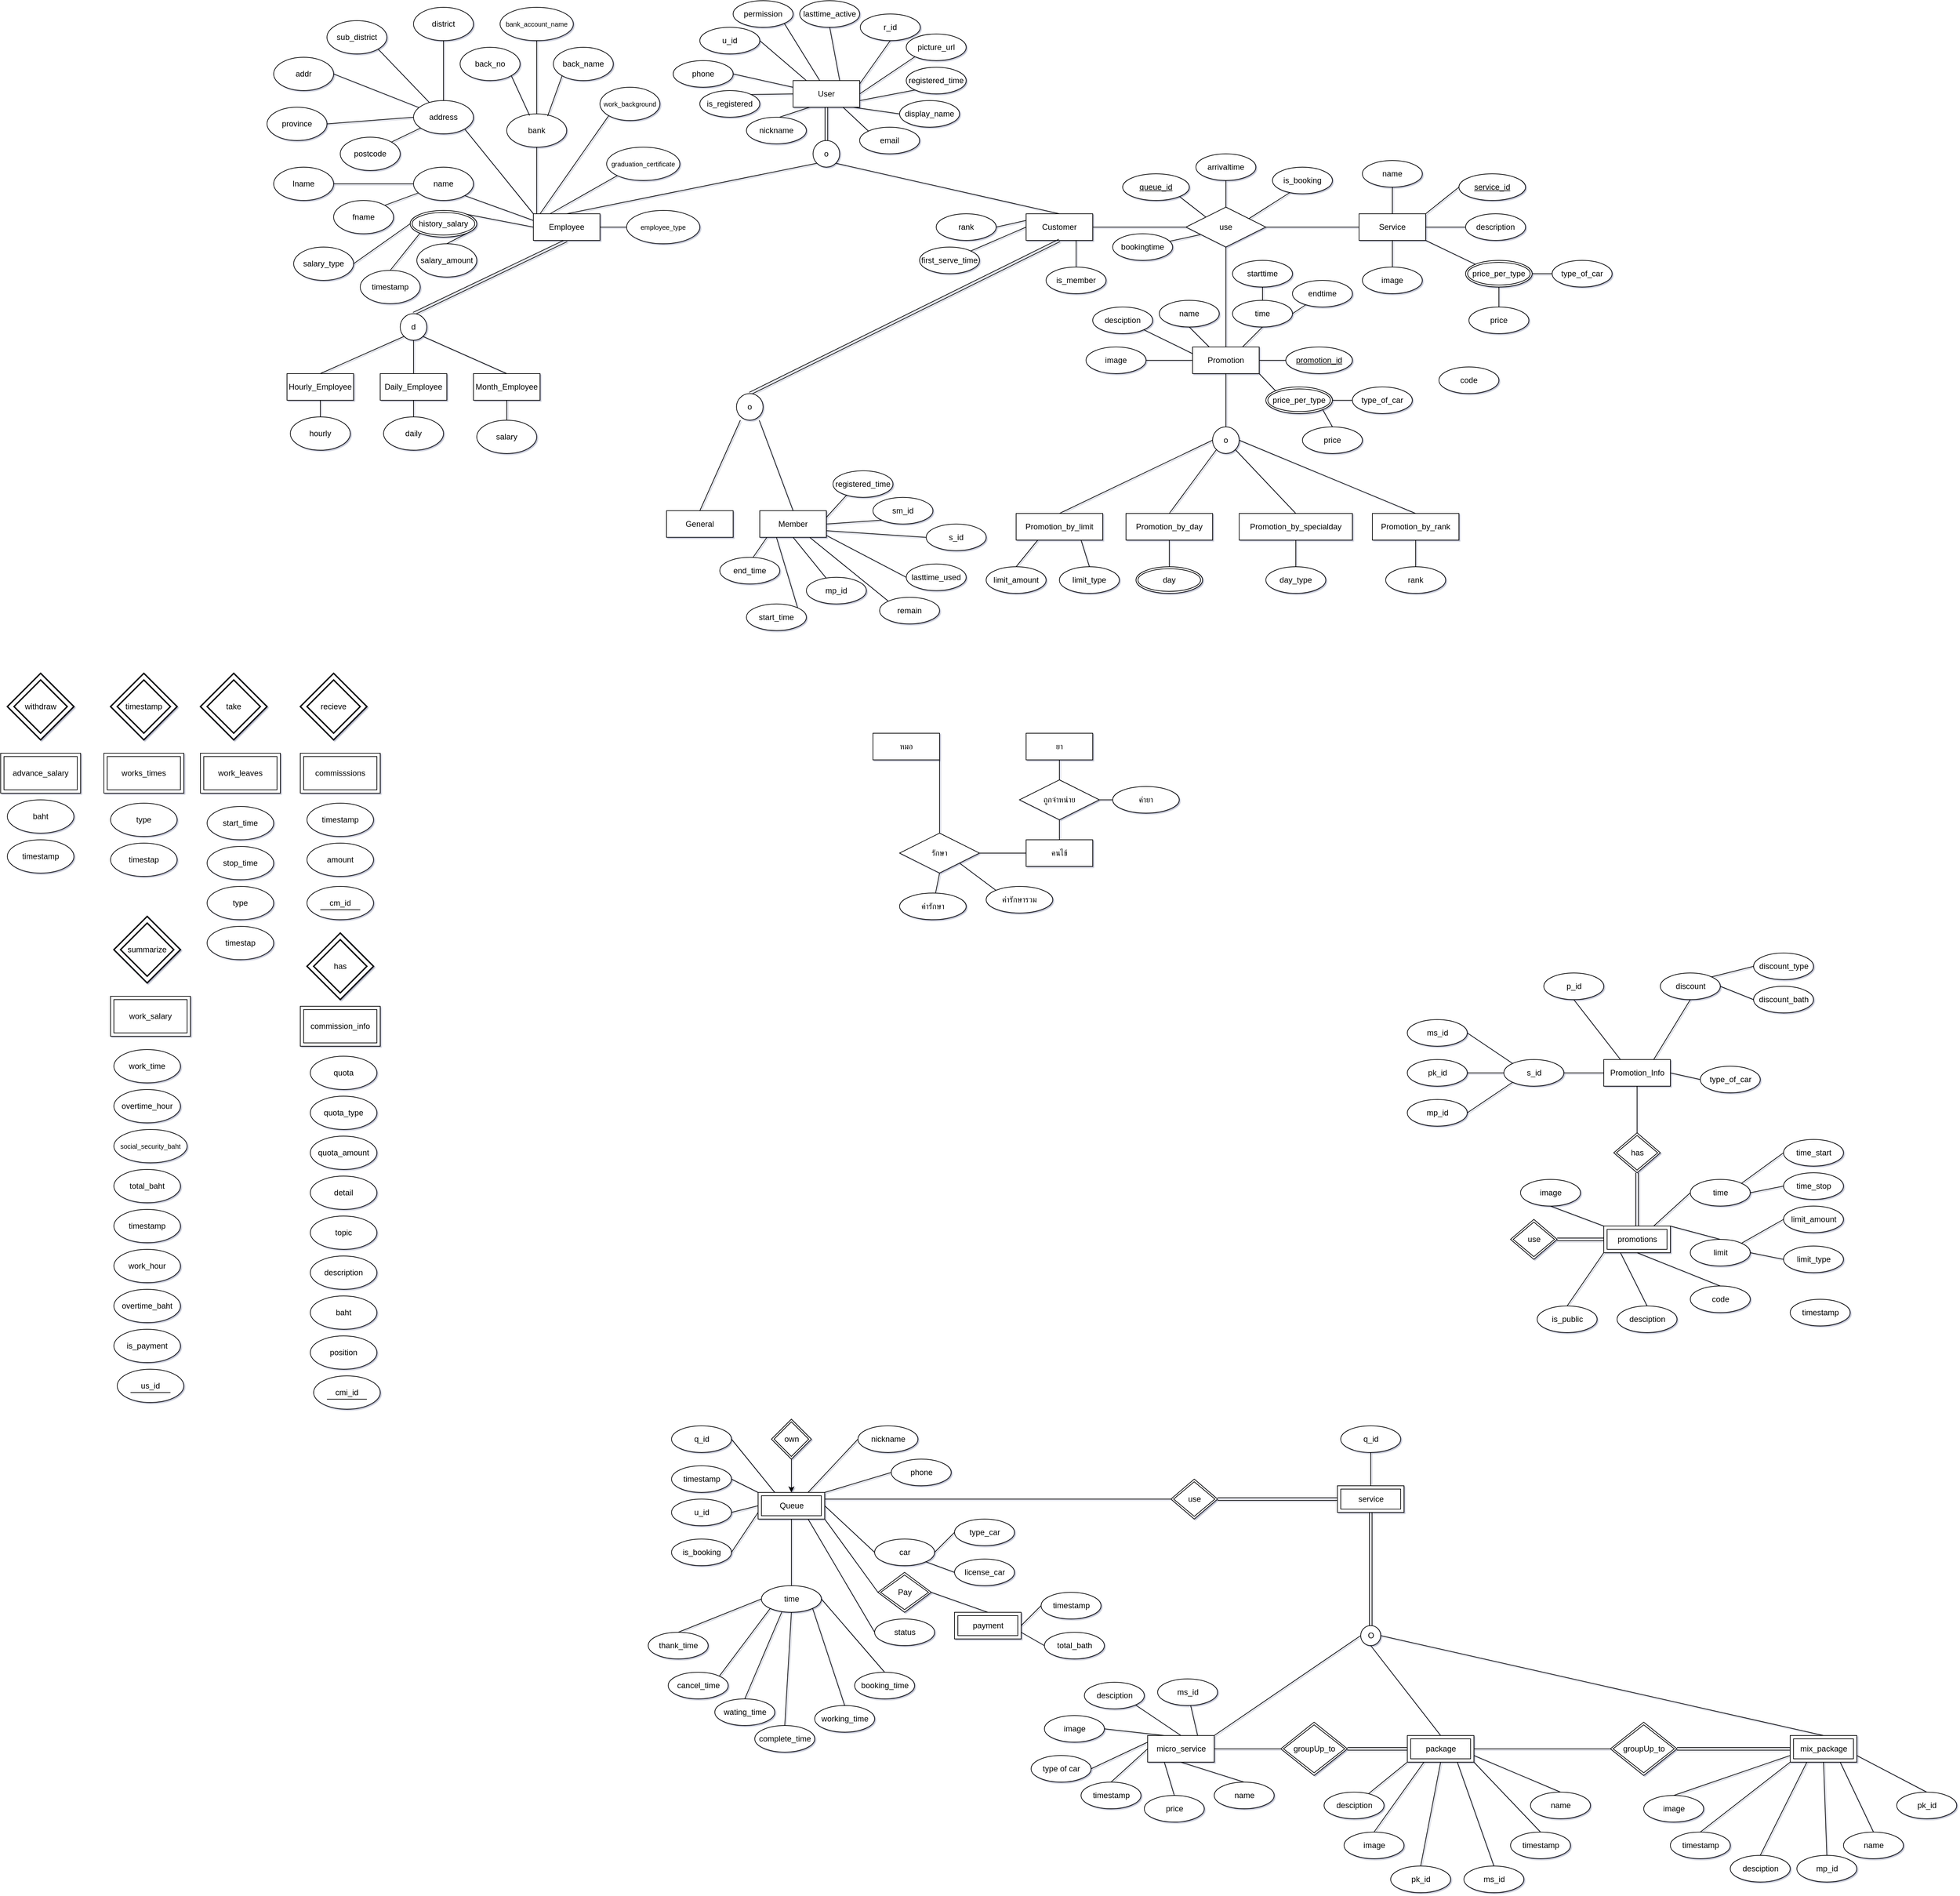 <mxfile version="20.2.8" type="github">
  <diagram id="R2lEEEUBdFMjLlhIrx00" name="Page-1">
    <mxGraphModel dx="18920" dy="12280" grid="1" gridSize="10" guides="1" tooltips="1" connect="1" arrows="1" fold="1" page="1" pageScale="1" pageWidth="4681" pageHeight="3300" background="none" math="0" shadow="1" extFonts="Permanent Marker^https://fonts.googleapis.com/css?family=Permanent+Marker">
      <root>
        <mxCell id="0" />
        <mxCell id="1" parent="0" />
        <mxCell id="PzxKSnyha53FVGnrYv1--43" style="edgeStyle=none;rounded=0;orthogonalLoop=1;jettySize=auto;html=1;exitX=0.5;exitY=1;exitDx=0;exitDy=0;entryX=0.5;entryY=0;entryDx=0;entryDy=0;strokeColor=default;endArrow=none;endFill=0;shape=link;" parent="1" source="PzxKSnyha53FVGnrYv1--1" target="PzxKSnyha53FVGnrYv1--42" edge="1">
          <mxGeometry relative="1" as="geometry" />
        </mxCell>
        <mxCell id="hB8N9sjjw06V4UvG1Mpu-91" style="edgeStyle=none;rounded=0;orthogonalLoop=1;jettySize=auto;html=1;exitX=1;exitY=0.5;exitDx=0;exitDy=0;entryX=0;entryY=0.5;entryDx=0;entryDy=0;endArrow=none;endFill=0;" edge="1" parent="1" source="PzxKSnyha53FVGnrYv1--1" target="hB8N9sjjw06V4UvG1Mpu-90">
          <mxGeometry relative="1" as="geometry" />
        </mxCell>
        <mxCell id="PzxKSnyha53FVGnrYv1--1" value="Employee" style="whiteSpace=wrap;html=1;align=center;" parent="1" vertex="1">
          <mxGeometry x="1000" y="640" width="100" height="40" as="geometry" />
        </mxCell>
        <mxCell id="PzxKSnyha53FVGnrYv1--6" value="User" style="whiteSpace=wrap;html=1;align=center;" parent="1" vertex="1">
          <mxGeometry x="1390" y="440" width="100" height="40" as="geometry" />
        </mxCell>
        <mxCell id="PzxKSnyha53FVGnrYv1--13" style="edgeStyle=none;orthogonalLoop=1;jettySize=auto;html=1;exitX=0;exitY=1;exitDx=0;exitDy=0;entryX=0.5;entryY=0;entryDx=0;entryDy=0;strokeColor=default;endArrow=none;endFill=0;rounded=0;" parent="1" source="PzxKSnyha53FVGnrYv1--7" target="PzxKSnyha53FVGnrYv1--1" edge="1">
          <mxGeometry relative="1" as="geometry" />
        </mxCell>
        <mxCell id="PzxKSnyha53FVGnrYv1--16" style="edgeStyle=none;rounded=0;orthogonalLoop=1;jettySize=auto;html=1;exitX=1;exitY=1;exitDx=0;exitDy=0;entryX=0.5;entryY=0;entryDx=0;entryDy=0;strokeColor=default;endArrow=none;endFill=0;" parent="1" source="PzxKSnyha53FVGnrYv1--7" target="PzxKSnyha53FVGnrYv1--8" edge="1">
          <mxGeometry relative="1" as="geometry" />
        </mxCell>
        <mxCell id="PzxKSnyha53FVGnrYv1--17" style="edgeStyle=none;rounded=0;orthogonalLoop=1;jettySize=auto;html=1;exitX=0.5;exitY=0;exitDx=0;exitDy=0;strokeColor=default;endArrow=none;endFill=0;entryX=0.5;entryY=1;entryDx=0;entryDy=0;shape=link;" parent="1" source="PzxKSnyha53FVGnrYv1--7" target="PzxKSnyha53FVGnrYv1--6" edge="1">
          <mxGeometry relative="1" as="geometry">
            <mxPoint x="1439.915" y="480" as="targetPoint" />
          </mxGeometry>
        </mxCell>
        <mxCell id="PzxKSnyha53FVGnrYv1--7" value="o" style="ellipse;whiteSpace=wrap;html=1;aspect=fixed;" parent="1" vertex="1">
          <mxGeometry x="1420" y="530" width="40" height="40" as="geometry" />
        </mxCell>
        <mxCell id="PzxKSnyha53FVGnrYv1--38" style="edgeStyle=none;rounded=0;orthogonalLoop=1;jettySize=auto;html=1;exitX=1;exitY=0.5;exitDx=0;exitDy=0;entryX=0;entryY=0.5;entryDx=0;entryDy=0;strokeColor=default;endArrow=none;endFill=0;" parent="1" source="PzxKSnyha53FVGnrYv1--8" target="PzxKSnyha53FVGnrYv1--37" edge="1">
          <mxGeometry relative="1" as="geometry" />
        </mxCell>
        <mxCell id="PzxKSnyha53FVGnrYv1--8" value="Customer" style="whiteSpace=wrap;html=1;align=center;" parent="1" vertex="1">
          <mxGeometry x="1740" y="640" width="100" height="40" as="geometry" />
        </mxCell>
        <mxCell id="hB8N9sjjw06V4UvG1Mpu-89" style="edgeStyle=none;rounded=0;orthogonalLoop=1;jettySize=auto;html=1;exitX=0.5;exitY=1;exitDx=0;exitDy=0;entryX=0.5;entryY=0;entryDx=0;entryDy=0;endArrow=none;endFill=0;" edge="1" parent="1" source="PzxKSnyha53FVGnrYv1--19" target="hB8N9sjjw06V4UvG1Mpu-88">
          <mxGeometry relative="1" as="geometry" />
        </mxCell>
        <mxCell id="PzxKSnyha53FVGnrYv1--19" value="Hourly_Employee" style="whiteSpace=wrap;html=1;align=center;" parent="1" vertex="1">
          <mxGeometry x="630" y="880" width="100" height="40" as="geometry" />
        </mxCell>
        <mxCell id="hB8N9sjjw06V4UvG1Mpu-87" style="edgeStyle=none;rounded=0;orthogonalLoop=1;jettySize=auto;html=1;exitX=0.5;exitY=1;exitDx=0;exitDy=0;entryX=0.5;entryY=0;entryDx=0;entryDy=0;endArrow=none;endFill=0;" edge="1" parent="1" source="PzxKSnyha53FVGnrYv1--21" target="hB8N9sjjw06V4UvG1Mpu-84">
          <mxGeometry relative="1" as="geometry" />
        </mxCell>
        <mxCell id="PzxKSnyha53FVGnrYv1--21" value="Daily_Employee" style="whiteSpace=wrap;html=1;align=center;" parent="1" vertex="1">
          <mxGeometry x="770" y="880" width="100" height="40" as="geometry" />
        </mxCell>
        <mxCell id="PzxKSnyha53FVGnrYv1--26" style="edgeStyle=none;rounded=0;orthogonalLoop=1;jettySize=auto;html=1;exitX=0.5;exitY=0;exitDx=0;exitDy=0;entryX=0.5;entryY=1;entryDx=0;entryDy=0;strokeColor=default;endArrow=none;endFill=0;shape=link;" parent="1" source="PzxKSnyha53FVGnrYv1--25" target="PzxKSnyha53FVGnrYv1--8" edge="1">
          <mxGeometry relative="1" as="geometry" />
        </mxCell>
        <mxCell id="PzxKSnyha53FVGnrYv1--29" style="edgeStyle=none;rounded=0;orthogonalLoop=1;jettySize=auto;html=1;exitX=1;exitY=1;exitDx=0;exitDy=0;entryX=0.5;entryY=0;entryDx=0;entryDy=0;strokeColor=default;endArrow=none;endFill=0;" parent="1" target="PzxKSnyha53FVGnrYv1--28" edge="1">
          <mxGeometry relative="1" as="geometry">
            <mxPoint x="1339.142" y="950.002" as="sourcePoint" />
          </mxGeometry>
        </mxCell>
        <mxCell id="PzxKSnyha53FVGnrYv1--30" style="edgeStyle=none;rounded=0;orthogonalLoop=1;jettySize=auto;html=1;exitX=0;exitY=1;exitDx=0;exitDy=0;entryX=0.5;entryY=0;entryDx=0;entryDy=0;strokeColor=default;endArrow=none;endFill=0;" parent="1" target="PzxKSnyha53FVGnrYv1--27" edge="1">
          <mxGeometry relative="1" as="geometry">
            <mxPoint x="1310.858" y="950.002" as="sourcePoint" />
          </mxGeometry>
        </mxCell>
        <mxCell id="PzxKSnyha53FVGnrYv1--25" value="o" style="ellipse;whiteSpace=wrap;html=1;aspect=fixed;" parent="1" vertex="1">
          <mxGeometry x="1305" y="910" width="40" height="40" as="geometry" />
        </mxCell>
        <mxCell id="PzxKSnyha53FVGnrYv1--27" value="General" style="whiteSpace=wrap;html=1;align=center;" parent="1" vertex="1">
          <mxGeometry x="1200" y="1085.86" width="100" height="40" as="geometry" />
        </mxCell>
        <mxCell id="PzxKSnyha53FVGnrYv1--28" value="Member" style="whiteSpace=wrap;html=1;align=center;" parent="1" vertex="1">
          <mxGeometry x="1340" y="1085.86" width="100" height="40" as="geometry" />
        </mxCell>
        <mxCell id="PzxKSnyha53FVGnrYv1--47" style="edgeStyle=none;rounded=0;orthogonalLoop=1;jettySize=auto;html=1;exitX=1;exitY=0.5;exitDx=0;exitDy=0;entryX=0;entryY=0.5;entryDx=0;entryDy=0;strokeColor=default;endArrow=none;endFill=0;" parent="1" source="PzxKSnyha53FVGnrYv1--37" edge="1">
          <mxGeometry relative="1" as="geometry">
            <mxPoint x="2240" y="660" as="targetPoint" />
          </mxGeometry>
        </mxCell>
        <mxCell id="7D9y4COe7_9ElpT_Iu1J-15" style="edgeStyle=none;rounded=0;orthogonalLoop=1;jettySize=auto;html=1;exitX=0.178;exitY=0.689;exitDx=0;exitDy=0;endArrow=none;endFill=0;exitPerimeter=0;" parent="1" source="PzxKSnyha53FVGnrYv1--37" target="7D9y4COe7_9ElpT_Iu1J-14" edge="1">
          <mxGeometry relative="1" as="geometry" />
        </mxCell>
        <mxCell id="7D9y4COe7_9ElpT_Iu1J-17" style="edgeStyle=none;rounded=0;orthogonalLoop=1;jettySize=auto;html=1;exitX=0.5;exitY=0;exitDx=0;exitDy=0;entryX=0.5;entryY=0;entryDx=0;entryDy=0;endArrow=none;endFill=0;" parent="1" source="PzxKSnyha53FVGnrYv1--37" target="7D9y4COe7_9ElpT_Iu1J-16" edge="1">
          <mxGeometry relative="1" as="geometry" />
        </mxCell>
        <mxCell id="7D9y4COe7_9ElpT_Iu1J-34" style="edgeStyle=none;rounded=0;orthogonalLoop=1;jettySize=auto;html=1;exitX=0.353;exitY=0.843;exitDx=0;exitDy=0;entryX=1;entryY=0;entryDx=0;entryDy=0;endArrow=none;endFill=0;exitPerimeter=0;" parent="1" source="PzxKSnyha53FVGnrYv1--37" target="7D9y4COe7_9ElpT_Iu1J-2" edge="1">
          <mxGeometry relative="1" as="geometry" />
        </mxCell>
        <mxCell id="7D9y4COe7_9ElpT_Iu1J-40" style="edgeStyle=none;rounded=0;orthogonalLoop=1;jettySize=auto;html=1;exitX=0.5;exitY=1;exitDx=0;exitDy=0;endArrow=none;endFill=0;" parent="1" source="PzxKSnyha53FVGnrYv1--37" target="7D9y4COe7_9ElpT_Iu1J-39" edge="1">
          <mxGeometry relative="1" as="geometry" />
        </mxCell>
        <mxCell id="PzxKSnyha53FVGnrYv1--37" value="use" style="shape=rhombus;perimeter=rhombusPerimeter;whiteSpace=wrap;html=1;align=center;" parent="1" vertex="1">
          <mxGeometry x="1980" y="630" width="120" height="60" as="geometry" />
        </mxCell>
        <mxCell id="hB8N9sjjw06V4UvG1Mpu-82" style="edgeStyle=none;rounded=0;orthogonalLoop=1;jettySize=auto;html=1;exitX=0.5;exitY=1;exitDx=0;exitDy=0;entryX=0.5;entryY=0;entryDx=0;entryDy=0;endArrow=none;endFill=0;" edge="1" parent="1" source="PzxKSnyha53FVGnrYv1--41" target="hB8N9sjjw06V4UvG1Mpu-81">
          <mxGeometry relative="1" as="geometry" />
        </mxCell>
        <mxCell id="PzxKSnyha53FVGnrYv1--41" value="Month_Employee" style="whiteSpace=wrap;html=1;align=center;" parent="1" vertex="1">
          <mxGeometry x="910" y="880" width="100" height="40" as="geometry" />
        </mxCell>
        <mxCell id="PzxKSnyha53FVGnrYv1--44" style="edgeStyle=none;rounded=0;orthogonalLoop=1;jettySize=auto;html=1;exitX=0.5;exitY=1;exitDx=0;exitDy=0;strokeColor=default;endArrow=none;endFill=0;" parent="1" source="PzxKSnyha53FVGnrYv1--42" target="PzxKSnyha53FVGnrYv1--21" edge="1">
          <mxGeometry relative="1" as="geometry" />
        </mxCell>
        <mxCell id="PzxKSnyha53FVGnrYv1--45" style="edgeStyle=none;rounded=0;orthogonalLoop=1;jettySize=auto;html=1;exitX=0;exitY=1;exitDx=0;exitDy=0;entryX=0.5;entryY=0;entryDx=0;entryDy=0;strokeColor=default;endArrow=none;endFill=0;" parent="1" source="PzxKSnyha53FVGnrYv1--42" target="PzxKSnyha53FVGnrYv1--19" edge="1">
          <mxGeometry relative="1" as="geometry" />
        </mxCell>
        <mxCell id="PzxKSnyha53FVGnrYv1--46" style="edgeStyle=none;rounded=0;orthogonalLoop=1;jettySize=auto;html=1;exitX=1;exitY=1;exitDx=0;exitDy=0;entryX=0.5;entryY=0;entryDx=0;entryDy=0;strokeColor=default;endArrow=none;endFill=0;" parent="1" source="PzxKSnyha53FVGnrYv1--42" target="PzxKSnyha53FVGnrYv1--41" edge="1">
          <mxGeometry relative="1" as="geometry" />
        </mxCell>
        <mxCell id="PzxKSnyha53FVGnrYv1--42" value="d" style="ellipse;whiteSpace=wrap;html=1;aspect=fixed;" parent="1" vertex="1">
          <mxGeometry x="800" y="790" width="40" height="40" as="geometry" />
        </mxCell>
        <mxCell id="7D9y4COe7_9ElpT_Iu1J-8" style="edgeStyle=none;rounded=0;orthogonalLoop=1;jettySize=auto;html=1;exitX=0.5;exitY=0;exitDx=0;exitDy=0;entryX=0.5;entryY=1;entryDx=0;entryDy=0;endArrow=none;endFill=0;" parent="1" source="PzxKSnyha53FVGnrYv1--49" target="7D9y4COe7_9ElpT_Iu1J-7" edge="1">
          <mxGeometry relative="1" as="geometry" />
        </mxCell>
        <mxCell id="7D9y4COe7_9ElpT_Iu1J-10" style="edgeStyle=none;rounded=0;orthogonalLoop=1;jettySize=auto;html=1;exitX=1;exitY=0;exitDx=0;exitDy=0;entryX=0;entryY=0.5;entryDx=0;entryDy=0;endArrow=none;endFill=0;" parent="1" source="PzxKSnyha53FVGnrYv1--49" target="7D9y4COe7_9ElpT_Iu1J-23" edge="1">
          <mxGeometry relative="1" as="geometry">
            <mxPoint x="2390" y="600" as="targetPoint" />
          </mxGeometry>
        </mxCell>
        <mxCell id="7D9y4COe7_9ElpT_Iu1J-19" style="edgeStyle=none;rounded=0;orthogonalLoop=1;jettySize=auto;html=1;exitX=1;exitY=0.5;exitDx=0;exitDy=0;entryX=0;entryY=0.5;entryDx=0;entryDy=0;endArrow=none;endFill=0;" parent="1" source="PzxKSnyha53FVGnrYv1--49" target="7D9y4COe7_9ElpT_Iu1J-18" edge="1">
          <mxGeometry relative="1" as="geometry" />
        </mxCell>
        <mxCell id="7D9y4COe7_9ElpT_Iu1J-22" style="edgeStyle=none;rounded=0;orthogonalLoop=1;jettySize=auto;html=1;exitX=0.5;exitY=1;exitDx=0;exitDy=0;entryX=0.5;entryY=0;entryDx=0;entryDy=0;endArrow=none;endFill=0;" parent="1" source="PzxKSnyha53FVGnrYv1--49" target="7D9y4COe7_9ElpT_Iu1J-21" edge="1">
          <mxGeometry relative="1" as="geometry" />
        </mxCell>
        <mxCell id="7D9y4COe7_9ElpT_Iu1J-25" style="edgeStyle=none;rounded=0;orthogonalLoop=1;jettySize=auto;html=1;exitX=1;exitY=1;exitDx=0;exitDy=0;entryX=0;entryY=0;entryDx=0;entryDy=0;endArrow=none;endFill=0;" parent="1" source="PzxKSnyha53FVGnrYv1--49" target="7D9y4COe7_9ElpT_Iu1J-24" edge="1">
          <mxGeometry relative="1" as="geometry" />
        </mxCell>
        <mxCell id="PzxKSnyha53FVGnrYv1--49" value="Service" style="whiteSpace=wrap;html=1;align=center;" parent="1" vertex="1">
          <mxGeometry x="2240" y="640" width="100" height="40" as="geometry" />
        </mxCell>
        <mxCell id="pMIZkNUXwfwmyM_HFmga-250" style="edgeStyle=none;rounded=0;orthogonalLoop=1;jettySize=auto;html=1;exitX=0;exitY=0.5;exitDx=0;exitDy=0;entryX=1;entryY=0.5;entryDx=0;entryDy=0;fontColor=none;endArrow=none;endFill=0;" edge="1" parent="1" source="PzxKSnyha53FVGnrYv1--60" target="pMIZkNUXwfwmyM_HFmga-38">
          <mxGeometry relative="1" as="geometry" />
        </mxCell>
        <mxCell id="pMIZkNUXwfwmyM_HFmga-251" style="edgeStyle=none;rounded=0;orthogonalLoop=1;jettySize=auto;html=1;exitX=0.25;exitY=0;exitDx=0;exitDy=0;entryX=0.5;entryY=1;entryDx=0;entryDy=0;fontColor=none;endArrow=none;endFill=0;" edge="1" parent="1" source="PzxKSnyha53FVGnrYv1--60" target="pMIZkNUXwfwmyM_HFmga-39">
          <mxGeometry relative="1" as="geometry" />
        </mxCell>
        <mxCell id="pMIZkNUXwfwmyM_HFmga-252" style="edgeStyle=none;rounded=0;orthogonalLoop=1;jettySize=auto;html=1;exitX=0.75;exitY=0;exitDx=0;exitDy=0;entryX=0.5;entryY=1;entryDx=0;entryDy=0;fontColor=none;endArrow=none;endFill=0;" edge="1" parent="1" source="PzxKSnyha53FVGnrYv1--60" target="pMIZkNUXwfwmyM_HFmga-40">
          <mxGeometry relative="1" as="geometry" />
        </mxCell>
        <mxCell id="pMIZkNUXwfwmyM_HFmga-253" style="edgeStyle=none;rounded=0;orthogonalLoop=1;jettySize=auto;html=1;exitX=1;exitY=0.5;exitDx=0;exitDy=0;entryX=0;entryY=0.5;entryDx=0;entryDy=0;fontColor=none;endArrow=none;endFill=0;" edge="1" parent="1" source="PzxKSnyha53FVGnrYv1--60" target="pMIZkNUXwfwmyM_HFmga-37">
          <mxGeometry relative="1" as="geometry" />
        </mxCell>
        <mxCell id="pMIZkNUXwfwmyM_HFmga-257" style="edgeStyle=none;rounded=0;orthogonalLoop=1;jettySize=auto;html=1;exitX=0.5;exitY=1;exitDx=0;exitDy=0;entryX=0.5;entryY=0;entryDx=0;entryDy=0;fontColor=none;endArrow=none;endFill=0;" edge="1" parent="1" source="PzxKSnyha53FVGnrYv1--60" target="pMIZkNUXwfwmyM_HFmga-244">
          <mxGeometry relative="1" as="geometry" />
        </mxCell>
        <mxCell id="PzxKSnyha53FVGnrYv1--60" value="Promotion_Info" style="whiteSpace=wrap;html=1;align=center;" parent="1" vertex="1">
          <mxGeometry x="2607.5" y="1910" width="100" height="40" as="geometry" />
        </mxCell>
        <mxCell id="7D9y4COe7_9ElpT_Iu1J-2" value="is_booking" style="ellipse;whiteSpace=wrap;html=1;align=center;" parent="1" vertex="1">
          <mxGeometry x="2110" y="570" width="90" height="40" as="geometry" />
        </mxCell>
        <mxCell id="zKtCxsfTcgN2iYhmThE1-21" style="edgeStyle=none;rounded=0;jumpStyle=none;orthogonalLoop=1;jettySize=auto;html=1;exitX=1;exitY=0;exitDx=0;exitDy=0;entryX=0;entryY=0.5;entryDx=0;entryDy=0;fontSize=8;startArrow=none;startFill=0;endArrow=none;endFill=0;" parent="1" source="hB8N9sjjw06V4UvG1Mpu-83" target="PzxKSnyha53FVGnrYv1--1" edge="1">
          <mxGeometry relative="1" as="geometry">
            <mxPoint x="890.0" y="685" as="sourcePoint" />
          </mxGeometry>
        </mxCell>
        <mxCell id="7D9y4COe7_9ElpT_Iu1J-7" value="name" style="ellipse;whiteSpace=wrap;html=1;align=center;" parent="1" vertex="1">
          <mxGeometry x="2245" y="560" width="90" height="40" as="geometry" />
        </mxCell>
        <mxCell id="7D9y4COe7_9ElpT_Iu1J-14" value="bookingtime" style="ellipse;whiteSpace=wrap;html=1;align=center;" parent="1" vertex="1">
          <mxGeometry x="1870" y="670" width="90" height="40" as="geometry" />
        </mxCell>
        <mxCell id="pMIZkNUXwfwmyM_HFmga-3" value="sm_id" style="ellipse;whiteSpace=wrap;html=1;align=center;" parent="1" vertex="1">
          <mxGeometry x="1510" y="1065.86" width="90" height="40" as="geometry" />
        </mxCell>
        <mxCell id="7D9y4COe7_9ElpT_Iu1J-16" value="arrivaltime" style="ellipse;whiteSpace=wrap;html=1;align=center;" parent="1" vertex="1">
          <mxGeometry x="1995" y="550" width="90" height="40" as="geometry" />
        </mxCell>
        <mxCell id="pMIZkNUXwfwmyM_HFmga-4" value="mp_id" style="ellipse;whiteSpace=wrap;html=1;align=center;" parent="1" vertex="1">
          <mxGeometry x="1410" y="1185.86" width="90" height="40" as="geometry" />
        </mxCell>
        <mxCell id="7D9y4COe7_9ElpT_Iu1J-18" value="description" style="ellipse;whiteSpace=wrap;html=1;align=center;" parent="1" vertex="1">
          <mxGeometry x="2400" y="640" width="90" height="40" as="geometry" />
        </mxCell>
        <mxCell id="pMIZkNUXwfwmyM_HFmga-5" value="start_time" style="ellipse;whiteSpace=wrap;html=1;align=center;" parent="1" vertex="1">
          <mxGeometry x="1320" y="1225.86" width="90" height="40" as="geometry" />
        </mxCell>
        <mxCell id="pMIZkNUXwfwmyM_HFmga-6" value="end_time" style="ellipse;whiteSpace=wrap;html=1;align=center;" parent="1" vertex="1">
          <mxGeometry x="1280" y="1155.86" width="90" height="40" as="geometry" />
        </mxCell>
        <mxCell id="pMIZkNUXwfwmyM_HFmga-12" value="registered_time" style="ellipse;whiteSpace=wrap;html=1;align=center;" parent="1" vertex="1">
          <mxGeometry x="1450" y="1025.86" width="90" height="40" as="geometry" />
        </mxCell>
        <mxCell id="pMIZkNUXwfwmyM_HFmga-13" value="s_id" style="ellipse;whiteSpace=wrap;html=1;align=center;" parent="1" vertex="1">
          <mxGeometry x="1590" y="1105.86" width="90" height="40" as="geometry" />
        </mxCell>
        <mxCell id="pMIZkNUXwfwmyM_HFmga-14" value="lasttime_used" style="ellipse;whiteSpace=wrap;html=1;align=center;" parent="1" vertex="1">
          <mxGeometry x="1560" y="1165.86" width="90" height="40" as="geometry" />
        </mxCell>
        <mxCell id="pMIZkNUXwfwmyM_HFmga-15" value="remain" style="ellipse;whiteSpace=wrap;html=1;align=center;" parent="1" vertex="1">
          <mxGeometry x="1520" y="1215.86" width="90" height="40" as="geometry" />
        </mxCell>
        <mxCell id="pMIZkNUXwfwmyM_HFmga-18" value="" style="endArrow=none;html=1;rounded=0;entryX=0.105;entryY=1.007;entryDx=0;entryDy=0;entryPerimeter=0;" parent="1" target="PzxKSnyha53FVGnrYv1--28" edge="1">
          <mxGeometry width="50" height="50" relative="1" as="geometry">
            <mxPoint x="1330" y="1155.86" as="sourcePoint" />
            <mxPoint x="1380" y="1105.86" as="targetPoint" />
          </mxGeometry>
        </mxCell>
        <mxCell id="pMIZkNUXwfwmyM_HFmga-19" value="" style="endArrow=none;html=1;rounded=0;entryX=0.25;entryY=1;entryDx=0;entryDy=0;exitX=1;exitY=0;exitDx=0;exitDy=0;" parent="1" source="pMIZkNUXwfwmyM_HFmga-5" target="PzxKSnyha53FVGnrYv1--28" edge="1">
          <mxGeometry width="50" height="50" relative="1" as="geometry">
            <mxPoint x="1340" y="1165.86" as="sourcePoint" />
            <mxPoint x="1350" y="1135.86" as="targetPoint" />
          </mxGeometry>
        </mxCell>
        <mxCell id="pMIZkNUXwfwmyM_HFmga-20" value="" style="endArrow=none;html=1;rounded=0;entryX=0.25;entryY=1;entryDx=0;entryDy=0;" parent="1" source="pMIZkNUXwfwmyM_HFmga-4" edge="1">
          <mxGeometry width="50" height="50" relative="1" as="geometry">
            <mxPoint x="1421.82" y="1231.718" as="sourcePoint" />
            <mxPoint x="1390" y="1125.86" as="targetPoint" />
          </mxGeometry>
        </mxCell>
        <mxCell id="pMIZkNUXwfwmyM_HFmga-21" value="" style="endArrow=none;html=1;rounded=0;entryX=0.75;entryY=1;entryDx=0;entryDy=0;exitX=0;exitY=0;exitDx=0;exitDy=0;" parent="1" source="pMIZkNUXwfwmyM_HFmga-15" target="PzxKSnyha53FVGnrYv1--28" edge="1">
          <mxGeometry width="50" height="50" relative="1" as="geometry">
            <mxPoint x="1466.82" y="1228.788" as="sourcePoint" />
            <mxPoint x="1435" y="1122.93" as="targetPoint" />
          </mxGeometry>
        </mxCell>
        <mxCell id="pMIZkNUXwfwmyM_HFmga-23" value="" style="endArrow=none;html=1;rounded=0;entryX=1;entryY=0.75;entryDx=0;entryDy=0;exitX=0;exitY=0.5;exitDx=0;exitDy=0;" parent="1" source="pMIZkNUXwfwmyM_HFmga-13" target="PzxKSnyha53FVGnrYv1--28" edge="1">
          <mxGeometry width="50" height="50" relative="1" as="geometry">
            <mxPoint x="1471.82" y="1211.718" as="sourcePoint" />
            <mxPoint x="1440" y="1105.86" as="targetPoint" />
          </mxGeometry>
        </mxCell>
        <mxCell id="pMIZkNUXwfwmyM_HFmga-24" value="" style="endArrow=none;html=1;rounded=0;entryX=1;entryY=0.5;entryDx=0;entryDy=0;exitX=0;exitY=1;exitDx=0;exitDy=0;entryPerimeter=0;" parent="1" source="pMIZkNUXwfwmyM_HFmga-3" target="PzxKSnyha53FVGnrYv1--28" edge="1">
          <mxGeometry width="50" height="50" relative="1" as="geometry">
            <mxPoint x="1471.82" y="1205.858" as="sourcePoint" />
            <mxPoint x="1440" y="1100.0" as="targetPoint" />
          </mxGeometry>
        </mxCell>
        <mxCell id="pMIZkNUXwfwmyM_HFmga-25" value="" style="endArrow=none;html=1;rounded=0;entryX=1;entryY=0.25;entryDx=0;entryDy=0;exitX=0.233;exitY=0.902;exitDx=0;exitDy=0;exitPerimeter=0;" parent="1" source="pMIZkNUXwfwmyM_HFmga-12" target="PzxKSnyha53FVGnrYv1--28" edge="1">
          <mxGeometry width="50" height="50" relative="1" as="geometry">
            <mxPoint x="1480" y="1065.86" as="sourcePoint" />
            <mxPoint x="1440" y="1090.0" as="targetPoint" />
          </mxGeometry>
        </mxCell>
        <mxCell id="pMIZkNUXwfwmyM_HFmga-26" value="rank" style="ellipse;whiteSpace=wrap;html=1;align=center;" parent="1" vertex="1">
          <mxGeometry x="1605" y="640" width="90" height="40" as="geometry" />
        </mxCell>
        <mxCell id="7D9y4COe7_9ElpT_Iu1J-21" value="image" style="ellipse;whiteSpace=wrap;html=1;align=center;" parent="1" vertex="1">
          <mxGeometry x="2245" y="720" width="90" height="40" as="geometry" />
        </mxCell>
        <mxCell id="7D9y4COe7_9ElpT_Iu1J-23" value="service_id" style="ellipse;whiteSpace=wrap;html=1;align=center;fontStyle=4;" parent="1" vertex="1">
          <mxGeometry x="2390" y="580" width="100" height="40" as="geometry" />
        </mxCell>
        <mxCell id="pMIZkNUXwfwmyM_HFmga-27" value="first_serve_time" style="ellipse;whiteSpace=wrap;html=1;align=center;" parent="1" vertex="1">
          <mxGeometry x="1580" y="690" width="90" height="40" as="geometry" />
        </mxCell>
        <mxCell id="7D9y4COe7_9ElpT_Iu1J-29" style="edgeStyle=none;rounded=0;orthogonalLoop=1;jettySize=auto;html=1;exitX=1;exitY=0.5;exitDx=0;exitDy=0;endArrow=none;endFill=0;" parent="1" source="7D9y4COe7_9ElpT_Iu1J-24" target="7D9y4COe7_9ElpT_Iu1J-26" edge="1">
          <mxGeometry relative="1" as="geometry" />
        </mxCell>
        <mxCell id="pMIZkNUXwfwmyM_HFmga-30" value="is_member" style="ellipse;whiteSpace=wrap;html=1;align=center;" parent="1" vertex="1">
          <mxGeometry x="1770" y="720" width="90" height="40" as="geometry" />
        </mxCell>
        <mxCell id="7D9y4COe7_9ElpT_Iu1J-31" style="edgeStyle=none;rounded=0;orthogonalLoop=1;jettySize=auto;html=1;exitX=0.5;exitY=1;exitDx=0;exitDy=0;entryX=0.5;entryY=0;entryDx=0;entryDy=0;endArrow=none;endFill=0;" parent="1" source="7D9y4COe7_9ElpT_Iu1J-24" target="7D9y4COe7_9ElpT_Iu1J-30" edge="1">
          <mxGeometry relative="1" as="geometry" />
        </mxCell>
        <mxCell id="pMIZkNUXwfwmyM_HFmga-31" style="edgeStyle=none;rounded=0;orthogonalLoop=1;jettySize=auto;html=1;exitX=0;exitY=1;exitDx=0;exitDy=0;entryX=1;entryY=0.5;entryDx=0;entryDy=0;strokeColor=default;endArrow=none;endFill=0;" parent="1" target="pMIZkNUXwfwmyM_HFmga-26" edge="1">
          <mxGeometry relative="1" as="geometry">
            <mxPoint x="1739.998" y="650.002" as="sourcePoint" />
            <mxPoint x="1684.14" y="715.86" as="targetPoint" />
          </mxGeometry>
        </mxCell>
        <mxCell id="7D9y4COe7_9ElpT_Iu1J-24" value="price_per_type" style="ellipse;shape=doubleEllipse;margin=3;whiteSpace=wrap;html=1;align=center;" parent="1" vertex="1">
          <mxGeometry x="2400" y="710" width="100" height="40" as="geometry" />
        </mxCell>
        <mxCell id="pMIZkNUXwfwmyM_HFmga-32" style="edgeStyle=none;rounded=0;orthogonalLoop=1;jettySize=auto;html=1;exitX=0;exitY=1;exitDx=0;exitDy=0;entryX=1;entryY=0;entryDx=0;entryDy=0;strokeColor=default;endArrow=none;endFill=0;" parent="1" target="pMIZkNUXwfwmyM_HFmga-27" edge="1">
          <mxGeometry relative="1" as="geometry">
            <mxPoint x="1739.998" y="660.002" as="sourcePoint" />
            <mxPoint x="1684.14" y="725.86" as="targetPoint" />
          </mxGeometry>
        </mxCell>
        <mxCell id="7D9y4COe7_9ElpT_Iu1J-26" value="type_of_car" style="ellipse;whiteSpace=wrap;html=1;align=center;" parent="1" vertex="1">
          <mxGeometry x="2530" y="710" width="90" height="40" as="geometry" />
        </mxCell>
        <mxCell id="pMIZkNUXwfwmyM_HFmga-33" style="edgeStyle=none;rounded=0;orthogonalLoop=1;jettySize=auto;html=1;exitX=0.75;exitY=1;exitDx=0;exitDy=0;entryX=0.5;entryY=0;entryDx=0;entryDy=0;strokeColor=default;endArrow=none;endFill=0;" parent="1" target="pMIZkNUXwfwmyM_HFmga-30" edge="1" source="PzxKSnyha53FVGnrYv1--8">
          <mxGeometry relative="1" as="geometry">
            <mxPoint x="1739.998" y="674.142" as="sourcePoint" />
            <mxPoint x="1684.14" y="740" as="targetPoint" />
          </mxGeometry>
        </mxCell>
        <mxCell id="7D9y4COe7_9ElpT_Iu1J-30" value="price" style="ellipse;whiteSpace=wrap;html=1;align=center;" parent="1" vertex="1">
          <mxGeometry x="2405" y="780" width="90" height="40" as="geometry" />
        </mxCell>
        <mxCell id="pMIZkNUXwfwmyM_HFmga-22" value="" style="endArrow=none;html=1;rounded=0;entryX=0.25;entryY=1;entryDx=0;entryDy=0;exitX=0;exitY=0.5;exitDx=0;exitDy=0;" parent="1" source="pMIZkNUXwfwmyM_HFmga-14" edge="1">
          <mxGeometry width="50" height="50" relative="1" as="geometry">
            <mxPoint x="1471.82" y="1228.788" as="sourcePoint" />
            <mxPoint x="1440" y="1122.93" as="targetPoint" />
          </mxGeometry>
        </mxCell>
        <mxCell id="7D9y4COe7_9ElpT_Iu1J-33" style="edgeStyle=none;rounded=0;orthogonalLoop=1;jettySize=auto;html=1;exitX=1;exitY=1;exitDx=0;exitDy=0;entryX=0;entryY=0;entryDx=0;entryDy=0;endArrow=none;endFill=0;" parent="1" source="7D9y4COe7_9ElpT_Iu1J-32" target="PzxKSnyha53FVGnrYv1--37" edge="1">
          <mxGeometry relative="1" as="geometry" />
        </mxCell>
        <mxCell id="7D9y4COe7_9ElpT_Iu1J-32" value="queue_id" style="ellipse;whiteSpace=wrap;html=1;align=center;fontStyle=4;" parent="1" vertex="1">
          <mxGeometry x="1885" y="580" width="100" height="40" as="geometry" />
        </mxCell>
        <mxCell id="zKtCxsfTcgN2iYhmThE1-20" style="edgeStyle=none;rounded=0;jumpStyle=none;orthogonalLoop=1;jettySize=auto;html=1;exitX=1;exitY=1;exitDx=0;exitDy=0;entryX=0;entryY=0.25;entryDx=0;entryDy=0;fontSize=8;startArrow=none;startFill=0;endArrow=none;endFill=0;" parent="1" source="zKtCxsfTcgN2iYhmThE1-2" target="PzxKSnyha53FVGnrYv1--1" edge="1">
          <mxGeometry relative="1" as="geometry" />
        </mxCell>
        <mxCell id="zKtCxsfTcgN2iYhmThE1-44" style="edgeStyle=none;rounded=0;jumpStyle=none;orthogonalLoop=1;jettySize=auto;html=1;entryX=1;entryY=0.5;entryDx=0;entryDy=0;fontSize=10;startArrow=none;startFill=0;endArrow=none;endFill=0;" parent="1" source="zKtCxsfTcgN2iYhmThE1-2" target="zKtCxsfTcgN2iYhmThE1-41" edge="1">
          <mxGeometry relative="1" as="geometry" />
        </mxCell>
        <mxCell id="zKtCxsfTcgN2iYhmThE1-2" value="name" style="ellipse;whiteSpace=wrap;html=1;" parent="1" vertex="1">
          <mxGeometry x="820" y="570" width="90" height="50" as="geometry" />
        </mxCell>
        <mxCell id="zKtCxsfTcgN2iYhmThE1-18" style="edgeStyle=none;rounded=0;jumpStyle=none;orthogonalLoop=1;jettySize=auto;html=1;exitX=1;exitY=1;exitDx=0;exitDy=0;entryX=0;entryY=0;entryDx=0;entryDy=0;fontSize=8;startArrow=none;startFill=0;endArrow=none;endFill=0;" parent="1" source="zKtCxsfTcgN2iYhmThE1-3" target="PzxKSnyha53FVGnrYv1--1" edge="1">
          <mxGeometry relative="1" as="geometry" />
        </mxCell>
        <mxCell id="zKtCxsfTcgN2iYhmThE1-3" value="address" style="ellipse;whiteSpace=wrap;html=1;" parent="1" vertex="1">
          <mxGeometry x="820" y="470" width="90" height="50" as="geometry" />
        </mxCell>
        <mxCell id="zKtCxsfTcgN2iYhmThE1-14" style="edgeStyle=none;rounded=0;orthogonalLoop=1;jettySize=auto;html=1;exitX=0.5;exitY=1;exitDx=0;exitDy=0;entryX=0.049;entryY=0;entryDx=0;entryDy=0;entryPerimeter=0;fontSize=8;startArrow=none;startFill=0;jumpStyle=none;endArrow=none;endFill=0;" parent="1" source="zKtCxsfTcgN2iYhmThE1-4" target="PzxKSnyha53FVGnrYv1--1" edge="1">
          <mxGeometry relative="1" as="geometry" />
        </mxCell>
        <mxCell id="zKtCxsfTcgN2iYhmThE1-4" value="bank" style="ellipse;whiteSpace=wrap;html=1;" parent="1" vertex="1">
          <mxGeometry x="960" y="490" width="90" height="50" as="geometry" />
        </mxCell>
        <mxCell id="zKtCxsfTcgN2iYhmThE1-15" style="edgeStyle=none;rounded=0;jumpStyle=none;orthogonalLoop=1;jettySize=auto;html=1;exitX=0;exitY=1;exitDx=0;exitDy=0;entryX=0.1;entryY=0;entryDx=0;entryDy=0;entryPerimeter=0;fontSize=8;startArrow=none;startFill=0;endArrow=none;endFill=0;" parent="1" source="zKtCxsfTcgN2iYhmThE1-5" target="PzxKSnyha53FVGnrYv1--1" edge="1">
          <mxGeometry relative="1" as="geometry" />
        </mxCell>
        <mxCell id="zKtCxsfTcgN2iYhmThE1-5" value="&lt;span style=&quot;font-size: 10px;&quot;&gt;work_background&lt;/span&gt;" style="ellipse;whiteSpace=wrap;html=1;" parent="1" vertex="1">
          <mxGeometry x="1100" y="450" width="90" height="50" as="geometry" />
        </mxCell>
        <mxCell id="zKtCxsfTcgN2iYhmThE1-17" style="edgeStyle=none;rounded=0;jumpStyle=none;orthogonalLoop=1;jettySize=auto;html=1;exitX=0;exitY=1;exitDx=0;exitDy=0;entryX=0.25;entryY=0;entryDx=0;entryDy=0;fontSize=8;startArrow=none;startFill=0;endArrow=none;endFill=0;" parent="1" source="zKtCxsfTcgN2iYhmThE1-6" target="PzxKSnyha53FVGnrYv1--1" edge="1">
          <mxGeometry relative="1" as="geometry" />
        </mxCell>
        <mxCell id="zKtCxsfTcgN2iYhmThE1-6" value="&lt;font style=&quot;font-size: 10px;&quot;&gt;graduation_certificate&lt;/font&gt;" style="ellipse;whiteSpace=wrap;html=1;" parent="1" vertex="1">
          <mxGeometry x="1110" y="540" width="110" height="50" as="geometry" />
        </mxCell>
        <mxCell id="zKtCxsfTcgN2iYhmThE1-30" style="edgeStyle=none;rounded=0;jumpStyle=none;orthogonalLoop=1;jettySize=auto;html=1;exitX=1;exitY=0.5;exitDx=0;exitDy=0;fontSize=8;startArrow=none;startFill=0;endArrow=none;endFill=0;" parent="1" source="zKtCxsfTcgN2iYhmThE1-24" target="zKtCxsfTcgN2iYhmThE1-3" edge="1">
          <mxGeometry relative="1" as="geometry" />
        </mxCell>
        <mxCell id="zKtCxsfTcgN2iYhmThE1-24" value="addr" style="ellipse;whiteSpace=wrap;html=1;" parent="1" vertex="1">
          <mxGeometry x="610" y="405" width="90" height="50" as="geometry" />
        </mxCell>
        <mxCell id="zKtCxsfTcgN2iYhmThE1-29" style="edgeStyle=none;rounded=0;jumpStyle=none;orthogonalLoop=1;jettySize=auto;html=1;exitX=1;exitY=1;exitDx=0;exitDy=0;fontSize=8;startArrow=none;startFill=0;endArrow=none;endFill=0;" parent="1" source="zKtCxsfTcgN2iYhmThE1-25" target="zKtCxsfTcgN2iYhmThE1-3" edge="1">
          <mxGeometry relative="1" as="geometry" />
        </mxCell>
        <mxCell id="zKtCxsfTcgN2iYhmThE1-25" value="sub_district" style="ellipse;whiteSpace=wrap;html=1;" parent="1" vertex="1">
          <mxGeometry x="690" y="350" width="90" height="50" as="geometry" />
        </mxCell>
        <mxCell id="zKtCxsfTcgN2iYhmThE1-56" style="edgeStyle=none;rounded=0;jumpStyle=none;orthogonalLoop=1;jettySize=auto;html=1;exitX=1;exitY=0.5;exitDx=0;exitDy=0;entryX=0;entryY=0.5;entryDx=0;entryDy=0;fontSize=10;startArrow=none;startFill=0;endArrow=none;endFill=0;" parent="1" source="zKtCxsfTcgN2iYhmThE1-26" target="zKtCxsfTcgN2iYhmThE1-3" edge="1">
          <mxGeometry relative="1" as="geometry" />
        </mxCell>
        <mxCell id="zKtCxsfTcgN2iYhmThE1-26" value="province" style="ellipse;whiteSpace=wrap;html=1;" parent="1" vertex="1">
          <mxGeometry x="600" y="480" width="90" height="50" as="geometry" />
        </mxCell>
        <mxCell id="zKtCxsfTcgN2iYhmThE1-28" style="edgeStyle=none;rounded=0;jumpStyle=none;orthogonalLoop=1;jettySize=auto;html=1;exitX=0.5;exitY=1;exitDx=0;exitDy=0;entryX=0.5;entryY=0;entryDx=0;entryDy=0;fontSize=8;startArrow=none;startFill=0;endArrow=none;endFill=0;" parent="1" source="zKtCxsfTcgN2iYhmThE1-27" target="zKtCxsfTcgN2iYhmThE1-3" edge="1">
          <mxGeometry relative="1" as="geometry" />
        </mxCell>
        <mxCell id="zKtCxsfTcgN2iYhmThE1-27" value="district" style="ellipse;whiteSpace=wrap;html=1;" parent="1" vertex="1">
          <mxGeometry x="820" y="330" width="90" height="50" as="geometry" />
        </mxCell>
        <mxCell id="zKtCxsfTcgN2iYhmThE1-40" style="edgeStyle=none;rounded=0;jumpStyle=none;orthogonalLoop=1;jettySize=auto;html=1;exitX=1;exitY=1;exitDx=0;exitDy=0;entryX=0.381;entryY=0.048;entryDx=0;entryDy=0;entryPerimeter=0;fontSize=10;startArrow=none;startFill=0;endArrow=none;endFill=0;" parent="1" source="zKtCxsfTcgN2iYhmThE1-32" target="zKtCxsfTcgN2iYhmThE1-4" edge="1">
          <mxGeometry relative="1" as="geometry" />
        </mxCell>
        <mxCell id="zKtCxsfTcgN2iYhmThE1-32" value="back_no" style="ellipse;whiteSpace=wrap;html=1;" parent="1" vertex="1">
          <mxGeometry x="890" y="390" width="90" height="50" as="geometry" />
        </mxCell>
        <mxCell id="zKtCxsfTcgN2iYhmThE1-38" style="edgeStyle=none;rounded=0;jumpStyle=none;orthogonalLoop=1;jettySize=auto;html=1;exitX=0;exitY=1;exitDx=0;exitDy=0;entryX=0.682;entryY=0.066;entryDx=0;entryDy=0;entryPerimeter=0;fontSize=10;startArrow=none;startFill=0;endArrow=none;endFill=0;" parent="1" source="zKtCxsfTcgN2iYhmThE1-33" target="zKtCxsfTcgN2iYhmThE1-4" edge="1">
          <mxGeometry relative="1" as="geometry" />
        </mxCell>
        <mxCell id="zKtCxsfTcgN2iYhmThE1-33" value="back_name" style="ellipse;whiteSpace=wrap;html=1;" parent="1" vertex="1">
          <mxGeometry x="1030" y="390" width="90" height="50" as="geometry" />
        </mxCell>
        <mxCell id="zKtCxsfTcgN2iYhmThE1-36" style="edgeStyle=none;rounded=0;jumpStyle=none;orthogonalLoop=1;jettySize=auto;html=1;exitX=0.5;exitY=1;exitDx=0;exitDy=0;entryX=0.5;entryY=0;entryDx=0;entryDy=0;fontSize=10;startArrow=none;startFill=0;endArrow=none;endFill=0;" parent="1" source="zKtCxsfTcgN2iYhmThE1-34" target="zKtCxsfTcgN2iYhmThE1-4" edge="1">
          <mxGeometry relative="1" as="geometry" />
        </mxCell>
        <mxCell id="zKtCxsfTcgN2iYhmThE1-34" value="&lt;font style=&quot;font-size: 10px;&quot;&gt;bank_account_name&lt;/font&gt;" style="ellipse;whiteSpace=wrap;html=1;" parent="1" vertex="1">
          <mxGeometry x="950" y="330" width="110" height="50" as="geometry" />
        </mxCell>
        <mxCell id="zKtCxsfTcgN2iYhmThE1-41" value="lname" style="ellipse;whiteSpace=wrap;html=1;" parent="1" vertex="1">
          <mxGeometry x="610" y="570" width="90" height="50" as="geometry" />
        </mxCell>
        <mxCell id="zKtCxsfTcgN2iYhmThE1-46" style="edgeStyle=none;rounded=0;jumpStyle=none;orthogonalLoop=1;jettySize=auto;html=1;exitX=1;exitY=0;exitDx=0;exitDy=0;fontSize=10;startArrow=none;startFill=0;endArrow=none;endFill=0;" parent="1" source="zKtCxsfTcgN2iYhmThE1-42" target="zKtCxsfTcgN2iYhmThE1-2" edge="1">
          <mxGeometry relative="1" as="geometry" />
        </mxCell>
        <mxCell id="zKtCxsfTcgN2iYhmThE1-42" value="fname" style="ellipse;whiteSpace=wrap;html=1;" parent="1" vertex="1">
          <mxGeometry x="700" y="620" width="90" height="50" as="geometry" />
        </mxCell>
        <mxCell id="zKtCxsfTcgN2iYhmThE1-53" style="edgeStyle=none;rounded=0;jumpStyle=none;orthogonalLoop=1;jettySize=auto;html=1;exitX=0.5;exitY=0;exitDx=0;exitDy=0;entryX=1;entryY=1;entryDx=0;entryDy=0;fontSize=10;startArrow=none;startFill=0;endArrow=none;endFill=0;" parent="1" source="zKtCxsfTcgN2iYhmThE1-47" target="hB8N9sjjw06V4UvG1Mpu-83" edge="1">
          <mxGeometry relative="1" as="geometry">
            <mxPoint x="845" y="710" as="targetPoint" />
          </mxGeometry>
        </mxCell>
        <mxCell id="zKtCxsfTcgN2iYhmThE1-47" value="salary_amount" style="ellipse;whiteSpace=wrap;html=1;" parent="1" vertex="1">
          <mxGeometry x="825" y="685" width="90" height="50" as="geometry" />
        </mxCell>
        <mxCell id="zKtCxsfTcgN2iYhmThE1-52" style="edgeStyle=none;rounded=0;jumpStyle=none;orthogonalLoop=1;jettySize=auto;html=1;exitX=1;exitY=0.5;exitDx=0;exitDy=0;fontSize=10;startArrow=none;startFill=0;endArrow=none;endFill=0;entryX=0;entryY=0.5;entryDx=0;entryDy=0;" parent="1" source="zKtCxsfTcgN2iYhmThE1-48" target="hB8N9sjjw06V4UvG1Mpu-83" edge="1">
          <mxGeometry relative="1" as="geometry">
            <mxPoint x="806.48" y="697.6" as="targetPoint" />
          </mxGeometry>
        </mxCell>
        <mxCell id="pMIZkNUXwfwmyM_HFmga-34" value="ms_id" style="ellipse;whiteSpace=wrap;html=1;align=center;" parent="1" vertex="1">
          <mxGeometry x="2312.5" y="1850" width="90" height="40" as="geometry" />
        </mxCell>
        <mxCell id="zKtCxsfTcgN2iYhmThE1-48" value="salary_type" style="ellipse;whiteSpace=wrap;html=1;" parent="1" vertex="1">
          <mxGeometry x="640" y="690" width="90" height="50" as="geometry" />
        </mxCell>
        <mxCell id="pMIZkNUXwfwmyM_HFmga-35" value="pk_id" style="ellipse;whiteSpace=wrap;html=1;align=center;" parent="1" vertex="1">
          <mxGeometry x="2312.5" y="1910" width="90" height="40" as="geometry" />
        </mxCell>
        <mxCell id="zKtCxsfTcgN2iYhmThE1-55" style="edgeStyle=none;rounded=0;jumpStyle=none;orthogonalLoop=1;jettySize=auto;html=1;exitX=1;exitY=0;exitDx=0;exitDy=0;fontSize=10;startArrow=none;startFill=0;endArrow=none;endFill=0;" parent="1" source="zKtCxsfTcgN2iYhmThE1-54" target="zKtCxsfTcgN2iYhmThE1-3" edge="1">
          <mxGeometry relative="1" as="geometry" />
        </mxCell>
        <mxCell id="pMIZkNUXwfwmyM_HFmga-36" value="mp_id" style="ellipse;whiteSpace=wrap;html=1;align=center;" parent="1" vertex="1">
          <mxGeometry x="2312.5" y="1970" width="90" height="40" as="geometry" />
        </mxCell>
        <mxCell id="zKtCxsfTcgN2iYhmThE1-54" value="postcode" style="ellipse;whiteSpace=wrap;html=1;" parent="1" vertex="1">
          <mxGeometry x="710" y="525" width="90" height="50" as="geometry" />
        </mxCell>
        <mxCell id="pMIZkNUXwfwmyM_HFmga-37" value="type_of_car" style="ellipse;whiteSpace=wrap;html=1;align=center;" parent="1" vertex="1">
          <mxGeometry x="2752.5" y="1920" width="90" height="40" as="geometry" />
        </mxCell>
        <mxCell id="pMIZkNUXwfwmyM_HFmga-247" style="edgeStyle=none;rounded=0;orthogonalLoop=1;jettySize=auto;html=1;exitX=0;exitY=0.5;exitDx=0;exitDy=0;entryX=1;entryY=0.5;entryDx=0;entryDy=0;fontColor=none;endArrow=none;endFill=0;" edge="1" parent="1" source="pMIZkNUXwfwmyM_HFmga-38" target="pMIZkNUXwfwmyM_HFmga-35">
          <mxGeometry relative="1" as="geometry" />
        </mxCell>
        <mxCell id="pMIZkNUXwfwmyM_HFmga-248" style="edgeStyle=none;rounded=0;orthogonalLoop=1;jettySize=auto;html=1;exitX=0;exitY=0;exitDx=0;exitDy=0;entryX=1;entryY=0.5;entryDx=0;entryDy=0;fontColor=none;endArrow=none;endFill=0;" edge="1" parent="1" source="pMIZkNUXwfwmyM_HFmga-38" target="pMIZkNUXwfwmyM_HFmga-34">
          <mxGeometry relative="1" as="geometry" />
        </mxCell>
        <mxCell id="pMIZkNUXwfwmyM_HFmga-249" style="edgeStyle=none;rounded=0;orthogonalLoop=1;jettySize=auto;html=1;exitX=0;exitY=1;exitDx=0;exitDy=0;entryX=1;entryY=0.5;entryDx=0;entryDy=0;fontColor=none;endArrow=none;endFill=0;" edge="1" parent="1" source="pMIZkNUXwfwmyM_HFmga-38" target="pMIZkNUXwfwmyM_HFmga-36">
          <mxGeometry relative="1" as="geometry" />
        </mxCell>
        <mxCell id="pMIZkNUXwfwmyM_HFmga-38" value="s_id" style="ellipse;whiteSpace=wrap;html=1;align=center;" parent="1" vertex="1">
          <mxGeometry x="2457.5" y="1910" width="90" height="40" as="geometry" />
        </mxCell>
        <mxCell id="pMIZkNUXwfwmyM_HFmga-39" value="p_id" style="ellipse;whiteSpace=wrap;html=1;align=center;" parent="1" vertex="1">
          <mxGeometry x="2517.5" y="1780" width="90" height="40" as="geometry" />
        </mxCell>
        <mxCell id="pMIZkNUXwfwmyM_HFmga-254" style="edgeStyle=none;rounded=0;orthogonalLoop=1;jettySize=auto;html=1;exitX=1;exitY=0;exitDx=0;exitDy=0;entryX=0;entryY=0.5;entryDx=0;entryDy=0;fontColor=none;endArrow=none;endFill=0;" edge="1" parent="1" source="pMIZkNUXwfwmyM_HFmga-40" target="pMIZkNUXwfwmyM_HFmga-41">
          <mxGeometry relative="1" as="geometry" />
        </mxCell>
        <mxCell id="pMIZkNUXwfwmyM_HFmga-256" style="edgeStyle=none;rounded=0;orthogonalLoop=1;jettySize=auto;html=1;exitX=1;exitY=0.5;exitDx=0;exitDy=0;entryX=0;entryY=0.5;entryDx=0;entryDy=0;fontColor=none;endArrow=none;endFill=0;" edge="1" parent="1" source="pMIZkNUXwfwmyM_HFmga-40" target="pMIZkNUXwfwmyM_HFmga-42">
          <mxGeometry relative="1" as="geometry" />
        </mxCell>
        <mxCell id="pMIZkNUXwfwmyM_HFmga-40" value="discount" style="ellipse;whiteSpace=wrap;html=1;align=center;" parent="1" vertex="1">
          <mxGeometry x="2692.5" y="1780" width="90" height="40" as="geometry" />
        </mxCell>
        <mxCell id="pMIZkNUXwfwmyM_HFmga-41" value="discount_type" style="ellipse;whiteSpace=wrap;html=1;align=center;" parent="1" vertex="1">
          <mxGeometry x="2832.5" y="1750" width="90" height="40" as="geometry" />
        </mxCell>
        <mxCell id="pMIZkNUXwfwmyM_HFmga-42" value="discount_bath" style="ellipse;whiteSpace=wrap;html=1;align=center;" parent="1" vertex="1">
          <mxGeometry x="2832.5" y="1800" width="90" height="40" as="geometry" />
        </mxCell>
        <mxCell id="pMIZkNUXwfwmyM_HFmga-43" value="image" style="ellipse;whiteSpace=wrap;html=1;align=center;" parent="1" vertex="1">
          <mxGeometry x="2482.5" y="2090" width="90" height="40" as="geometry" />
        </mxCell>
        <mxCell id="pMIZkNUXwfwmyM_HFmga-239" style="edgeStyle=none;rounded=0;orthogonalLoop=1;jettySize=auto;html=1;exitX=1;exitY=0;exitDx=0;exitDy=0;entryX=0;entryY=0.5;entryDx=0;entryDy=0;fontColor=none;endArrow=none;endFill=0;" edge="1" parent="1" source="pMIZkNUXwfwmyM_HFmga-45" target="pMIZkNUXwfwmyM_HFmga-47">
          <mxGeometry relative="1" as="geometry" />
        </mxCell>
        <mxCell id="pMIZkNUXwfwmyM_HFmga-240" style="edgeStyle=none;rounded=0;orthogonalLoop=1;jettySize=auto;html=1;exitX=1;exitY=0.5;exitDx=0;exitDy=0;entryX=0;entryY=0.5;entryDx=0;entryDy=0;fontColor=none;endArrow=none;endFill=0;" edge="1" parent="1" source="pMIZkNUXwfwmyM_HFmga-45" target="pMIZkNUXwfwmyM_HFmga-46">
          <mxGeometry relative="1" as="geometry" />
        </mxCell>
        <mxCell id="pMIZkNUXwfwmyM_HFmga-45" value="time" style="ellipse;whiteSpace=wrap;html=1;align=center;" parent="1" vertex="1">
          <mxGeometry x="2737.5" y="2090" width="90" height="40" as="geometry" />
        </mxCell>
        <mxCell id="pMIZkNUXwfwmyM_HFmga-46" value="time_stop" style="ellipse;whiteSpace=wrap;html=1;align=center;" parent="1" vertex="1">
          <mxGeometry x="2877.5" y="2080" width="90" height="40" as="geometry" />
        </mxCell>
        <mxCell id="pMIZkNUXwfwmyM_HFmga-47" value="time_start" style="ellipse;whiteSpace=wrap;html=1;align=center;" parent="1" vertex="1">
          <mxGeometry x="2877.5" y="2030" width="90" height="40" as="geometry" />
        </mxCell>
        <mxCell id="pMIZkNUXwfwmyM_HFmga-237" style="edgeStyle=none;rounded=0;orthogonalLoop=1;jettySize=auto;html=1;exitX=1;exitY=0;exitDx=0;exitDy=0;entryX=0;entryY=0.5;entryDx=0;entryDy=0;fontColor=none;endArrow=none;endFill=0;" edge="1" parent="1" source="pMIZkNUXwfwmyM_HFmga-48" target="pMIZkNUXwfwmyM_HFmga-51">
          <mxGeometry relative="1" as="geometry" />
        </mxCell>
        <mxCell id="pMIZkNUXwfwmyM_HFmga-238" style="edgeStyle=none;rounded=0;orthogonalLoop=1;jettySize=auto;html=1;exitX=1;exitY=0.5;exitDx=0;exitDy=0;entryX=0;entryY=0.5;entryDx=0;entryDy=0;fontColor=none;endArrow=none;endFill=0;" edge="1" parent="1" source="pMIZkNUXwfwmyM_HFmga-48" target="pMIZkNUXwfwmyM_HFmga-49">
          <mxGeometry relative="1" as="geometry" />
        </mxCell>
        <mxCell id="pMIZkNUXwfwmyM_HFmga-48" value="limit" style="ellipse;whiteSpace=wrap;html=1;align=center;" parent="1" vertex="1">
          <mxGeometry x="2737.5" y="2180" width="90" height="40" as="geometry" />
        </mxCell>
        <mxCell id="pMIZkNUXwfwmyM_HFmga-49" value="limit_type" style="ellipse;whiteSpace=wrap;html=1;align=center;" parent="1" vertex="1">
          <mxGeometry x="2877.5" y="2190" width="90" height="40" as="geometry" />
        </mxCell>
        <mxCell id="pMIZkNUXwfwmyM_HFmga-51" value="limit_amount" style="ellipse;whiteSpace=wrap;html=1;align=center;" parent="1" vertex="1">
          <mxGeometry x="2877.5" y="2130" width="90" height="40" as="geometry" />
        </mxCell>
        <mxCell id="pMIZkNUXwfwmyM_HFmga-52" value="code" style="ellipse;whiteSpace=wrap;html=1;align=center;" parent="1" vertex="1">
          <mxGeometry x="2737.5" y="2250" width="90" height="40" as="geometry" />
        </mxCell>
        <mxCell id="pMIZkNUXwfwmyM_HFmga-53" value="timestamp" style="ellipse;whiteSpace=wrap;html=1;align=center;" parent="1" vertex="1">
          <mxGeometry x="2887.5" y="2270" width="90" height="40" as="geometry" />
        </mxCell>
        <mxCell id="pMIZkNUXwfwmyM_HFmga-54" value="desciption" style="ellipse;whiteSpace=wrap;html=1;align=center;" parent="1" vertex="1">
          <mxGeometry x="2627.5" y="2280" width="90" height="40" as="geometry" />
        </mxCell>
        <mxCell id="pMIZkNUXwfwmyM_HFmga-55" value="is_public" style="ellipse;whiteSpace=wrap;html=1;align=center;" parent="1" vertex="1">
          <mxGeometry x="2507.5" y="2280" width="90" height="40" as="geometry" />
        </mxCell>
        <mxCell id="pMIZkNUXwfwmyM_HFmga-56" value="nickname" style="ellipse;whiteSpace=wrap;html=1;align=center;" parent="1" vertex="1">
          <mxGeometry x="1320" y="495" width="90" height="40" as="geometry" />
        </mxCell>
        <mxCell id="pMIZkNUXwfwmyM_HFmga-57" value="is_registered" style="ellipse;whiteSpace=wrap;html=1;align=center;" parent="1" vertex="1">
          <mxGeometry x="1250" y="455" width="90" height="40" as="geometry" />
        </mxCell>
        <mxCell id="pMIZkNUXwfwmyM_HFmga-58" value="phone" style="ellipse;whiteSpace=wrap;html=1;align=center;" parent="1" vertex="1">
          <mxGeometry x="1210" y="410" width="90" height="40" as="geometry" />
        </mxCell>
        <mxCell id="pMIZkNUXwfwmyM_HFmga-59" value="u_id" style="ellipse;whiteSpace=wrap;html=1;align=center;" parent="1" vertex="1">
          <mxGeometry x="1250" y="360" width="90" height="40" as="geometry" />
        </mxCell>
        <mxCell id="pMIZkNUXwfwmyM_HFmga-60" value="permission" style="ellipse;whiteSpace=wrap;html=1;align=center;" parent="1" vertex="1">
          <mxGeometry x="1300" y="320" width="90" height="40" as="geometry" />
        </mxCell>
        <mxCell id="pMIZkNUXwfwmyM_HFmga-61" value="lasttime_active" style="ellipse;whiteSpace=wrap;html=1;align=center;" parent="1" vertex="1">
          <mxGeometry x="1400" y="320" width="90" height="40" as="geometry" />
        </mxCell>
        <mxCell id="pMIZkNUXwfwmyM_HFmga-62" value="r_id" style="ellipse;whiteSpace=wrap;html=1;align=center;" parent="1" vertex="1">
          <mxGeometry x="1491" y="340" width="90" height="40" as="geometry" />
        </mxCell>
        <mxCell id="pMIZkNUXwfwmyM_HFmga-63" value="picture_url" style="ellipse;whiteSpace=wrap;html=1;align=center;" parent="1" vertex="1">
          <mxGeometry x="1560" y="370" width="90" height="40" as="geometry" />
        </mxCell>
        <mxCell id="pMIZkNUXwfwmyM_HFmga-64" value="registered_time" style="ellipse;whiteSpace=wrap;html=1;align=center;" parent="1" vertex="1">
          <mxGeometry x="1560" y="420" width="90" height="40" as="geometry" />
        </mxCell>
        <mxCell id="pMIZkNUXwfwmyM_HFmga-65" value="display_name" style="ellipse;whiteSpace=wrap;html=1;align=center;" parent="1" vertex="1">
          <mxGeometry x="1550" y="470" width="90" height="40" as="geometry" />
        </mxCell>
        <mxCell id="pMIZkNUXwfwmyM_HFmga-66" value="email" style="ellipse;whiteSpace=wrap;html=1;align=center;" parent="1" vertex="1">
          <mxGeometry x="1490" y="510" width="90" height="40" as="geometry" />
        </mxCell>
        <mxCell id="pMIZkNUXwfwmyM_HFmga-67" value="" style="endArrow=none;html=1;rounded=0;fontColor=none;exitX=0.75;exitY=1;exitDx=0;exitDy=0;entryX=0;entryY=0;entryDx=0;entryDy=0;" parent="1" source="PzxKSnyha53FVGnrYv1--6" target="pMIZkNUXwfwmyM_HFmga-66" edge="1">
          <mxGeometry width="50" height="50" relative="1" as="geometry">
            <mxPoint x="1470" y="540" as="sourcePoint" />
            <mxPoint x="1520" y="490" as="targetPoint" />
          </mxGeometry>
        </mxCell>
        <mxCell id="pMIZkNUXwfwmyM_HFmga-68" value="" style="endArrow=none;html=1;rounded=0;fontColor=none;exitX=0.75;exitY=1;exitDx=0;exitDy=0;entryX=0;entryY=0.5;entryDx=0;entryDy=0;" parent="1" target="pMIZkNUXwfwmyM_HFmga-65" edge="1">
          <mxGeometry width="50" height="50" relative="1" as="geometry">
            <mxPoint x="1480" y="480" as="sourcePoint" />
            <mxPoint x="1518.18" y="515.858" as="targetPoint" />
          </mxGeometry>
        </mxCell>
        <mxCell id="pMIZkNUXwfwmyM_HFmga-69" value="" style="endArrow=none;html=1;rounded=0;fontColor=none;exitX=0.75;exitY=1;exitDx=0;exitDy=0;entryX=0;entryY=1;entryDx=0;entryDy=0;" parent="1" target="pMIZkNUXwfwmyM_HFmga-64" edge="1">
          <mxGeometry width="50" height="50" relative="1" as="geometry">
            <mxPoint x="1490" y="470" as="sourcePoint" />
            <mxPoint x="1560" y="480" as="targetPoint" />
          </mxGeometry>
        </mxCell>
        <mxCell id="pMIZkNUXwfwmyM_HFmga-70" value="" style="endArrow=none;html=1;rounded=0;fontColor=none;exitX=0.75;exitY=1;exitDx=0;exitDy=0;entryX=0;entryY=1;entryDx=0;entryDy=0;" parent="1" target="pMIZkNUXwfwmyM_HFmga-63" edge="1">
          <mxGeometry width="50" height="50" relative="1" as="geometry">
            <mxPoint x="1490" y="460" as="sourcePoint" />
            <mxPoint x="1560" y="470" as="targetPoint" />
          </mxGeometry>
        </mxCell>
        <mxCell id="pMIZkNUXwfwmyM_HFmga-71" value="" style="endArrow=none;html=1;rounded=0;fontColor=none;exitX=0.75;exitY=1;exitDx=0;exitDy=0;entryX=0.5;entryY=1;entryDx=0;entryDy=0;" parent="1" target="pMIZkNUXwfwmyM_HFmga-62" edge="1">
          <mxGeometry width="50" height="50" relative="1" as="geometry">
            <mxPoint x="1490" y="445" as="sourcePoint" />
            <mxPoint x="1560" y="455" as="targetPoint" />
          </mxGeometry>
        </mxCell>
        <mxCell id="pMIZkNUXwfwmyM_HFmga-72" value="" style="endArrow=none;html=1;rounded=0;fontColor=none;exitX=0.75;exitY=1;exitDx=0;exitDy=0;entryX=0.5;entryY=1;entryDx=0;entryDy=0;" parent="1" target="pMIZkNUXwfwmyM_HFmga-61" edge="1">
          <mxGeometry width="50" height="50" relative="1" as="geometry">
            <mxPoint x="1460" y="440" as="sourcePoint" />
            <mxPoint x="1530" y="450" as="targetPoint" />
          </mxGeometry>
        </mxCell>
        <mxCell id="pMIZkNUXwfwmyM_HFmga-73" value="" style="endArrow=none;html=1;rounded=0;fontColor=none;exitX=0.75;exitY=1;exitDx=0;exitDy=0;entryX=1;entryY=1;entryDx=0;entryDy=0;" parent="1" target="pMIZkNUXwfwmyM_HFmga-60" edge="1">
          <mxGeometry width="50" height="50" relative="1" as="geometry">
            <mxPoint x="1430" y="440" as="sourcePoint" />
            <mxPoint x="1500" y="450" as="targetPoint" />
          </mxGeometry>
        </mxCell>
        <mxCell id="pMIZkNUXwfwmyM_HFmga-74" value="" style="endArrow=none;html=1;rounded=0;fontColor=none;exitX=0.75;exitY=1;exitDx=0;exitDy=0;entryX=1;entryY=0.5;entryDx=0;entryDy=0;" parent="1" target="pMIZkNUXwfwmyM_HFmga-59" edge="1">
          <mxGeometry width="50" height="50" relative="1" as="geometry">
            <mxPoint x="1410" y="440" as="sourcePoint" />
            <mxPoint x="1356.82" y="354.142" as="targetPoint" />
          </mxGeometry>
        </mxCell>
        <mxCell id="pMIZkNUXwfwmyM_HFmga-75" value="" style="endArrow=none;html=1;rounded=0;fontColor=none;exitX=0;exitY=0.25;exitDx=0;exitDy=0;entryX=1;entryY=1;entryDx=0;entryDy=0;" parent="1" source="PzxKSnyha53FVGnrYv1--6" edge="1">
          <mxGeometry width="50" height="50" relative="1" as="geometry">
            <mxPoint x="1353.18" y="515.86" as="sourcePoint" />
            <mxPoint x="1300.0" y="430.002" as="targetPoint" />
          </mxGeometry>
        </mxCell>
        <mxCell id="pMIZkNUXwfwmyM_HFmga-76" value="" style="endArrow=none;html=1;rounded=0;fontColor=none;exitX=0.75;exitY=1;exitDx=0;exitDy=0;entryX=1;entryY=0;entryDx=0;entryDy=0;" parent="1" target="pMIZkNUXwfwmyM_HFmga-57" edge="1">
          <mxGeometry width="50" height="50" relative="1" as="geometry">
            <mxPoint x="1390" y="460" as="sourcePoint" />
            <mxPoint x="1336.82" y="374.142" as="targetPoint" />
          </mxGeometry>
        </mxCell>
        <mxCell id="pMIZkNUXwfwmyM_HFmga-78" value="" style="endArrow=none;html=1;rounded=0;fontColor=none;exitX=0.25;exitY=1;exitDx=0;exitDy=0;entryX=1;entryY=0;entryDx=0;entryDy=0;" parent="1" source="PzxKSnyha53FVGnrYv1--6" edge="1">
          <mxGeometry width="50" height="50" relative="1" as="geometry">
            <mxPoint x="1433.18" y="494" as="sourcePoint" />
            <mxPoint x="1370.0" y="494.858" as="targetPoint" />
          </mxGeometry>
        </mxCell>
        <mxCell id="pMIZkNUXwfwmyM_HFmga-79" value="q_id" style="ellipse;whiteSpace=wrap;html=1;align=center;" vertex="1" parent="1">
          <mxGeometry x="1207.5" y="2460" width="90" height="40" as="geometry" />
        </mxCell>
        <mxCell id="7D9y4COe7_9ElpT_Iu1J-44" style="edgeStyle=none;rounded=0;orthogonalLoop=1;jettySize=auto;html=1;exitX=1;exitY=0.5;exitDx=0;exitDy=0;entryX=0;entryY=0.5;entryDx=0;entryDy=0;endArrow=none;endFill=0;" parent="1" source="7D9y4COe7_9ElpT_Iu1J-39" target="7D9y4COe7_9ElpT_Iu1J-46" edge="1">
          <mxGeometry relative="1" as="geometry">
            <mxPoint x="2115.0" y="860" as="targetPoint" />
          </mxGeometry>
        </mxCell>
        <mxCell id="pMIZkNUXwfwmyM_HFmga-80" value="timestamp" style="ellipse;whiteSpace=wrap;html=1;align=center;" vertex="1" parent="1">
          <mxGeometry x="1207.5" y="2520" width="90" height="40" as="geometry" />
        </mxCell>
        <mxCell id="hB8N9sjjw06V4UvG1Mpu-18" style="edgeStyle=none;rounded=0;orthogonalLoop=1;jettySize=auto;html=1;exitX=0.75;exitY=0;exitDx=0;exitDy=0;entryX=0.5;entryY=1;entryDx=0;entryDy=0;endArrow=none;endFill=0;" edge="1" parent="1" source="7D9y4COe7_9ElpT_Iu1J-39" target="hB8N9sjjw06V4UvG1Mpu-6">
          <mxGeometry relative="1" as="geometry" />
        </mxCell>
        <mxCell id="pMIZkNUXwfwmyM_HFmga-81" value="u_id" style="ellipse;whiteSpace=wrap;html=1;align=center;" vertex="1" parent="1">
          <mxGeometry x="1207.5" y="2570" width="90" height="40" as="geometry" />
        </mxCell>
        <mxCell id="hB8N9sjjw06V4UvG1Mpu-28" style="edgeStyle=none;rounded=0;orthogonalLoop=1;jettySize=auto;html=1;exitX=0.5;exitY=1;exitDx=0;exitDy=0;entryX=0.5;entryY=0;entryDx=0;entryDy=0;endArrow=none;endFill=0;" edge="1" parent="1" source="7D9y4COe7_9ElpT_Iu1J-39" target="hB8N9sjjw06V4UvG1Mpu-27">
          <mxGeometry relative="1" as="geometry" />
        </mxCell>
        <mxCell id="pMIZkNUXwfwmyM_HFmga-82" value="is_booking" style="ellipse;whiteSpace=wrap;html=1;align=center;" vertex="1" parent="1">
          <mxGeometry x="1207.5" y="2630" width="90" height="40" as="geometry" />
        </mxCell>
        <mxCell id="hB8N9sjjw06V4UvG1Mpu-56" style="edgeStyle=none;rounded=0;orthogonalLoop=1;jettySize=auto;html=1;exitX=1;exitY=1;exitDx=0;exitDy=0;entryX=0;entryY=0;entryDx=0;entryDy=0;endArrow=none;endFill=0;" edge="1" parent="1" source="7D9y4COe7_9ElpT_Iu1J-39" target="hB8N9sjjw06V4UvG1Mpu-53">
          <mxGeometry relative="1" as="geometry" />
        </mxCell>
        <mxCell id="pMIZkNUXwfwmyM_HFmga-83" value="nickname" style="ellipse;whiteSpace=wrap;html=1;align=center;" vertex="1" parent="1">
          <mxGeometry x="1487.5" y="2460" width="90" height="40" as="geometry" />
        </mxCell>
        <mxCell id="7D9y4COe7_9ElpT_Iu1J-39" value="Promotion" style="whiteSpace=wrap;html=1;align=center;" parent="1" vertex="1">
          <mxGeometry x="1990" y="840" width="100" height="40" as="geometry" />
        </mxCell>
        <mxCell id="pMIZkNUXwfwmyM_HFmga-84" value="phone" style="ellipse;whiteSpace=wrap;html=1;align=center;" vertex="1" parent="1">
          <mxGeometry x="1537.5" y="2510" width="90" height="40" as="geometry" />
        </mxCell>
        <mxCell id="7D9y4COe7_9ElpT_Iu1J-46" value="promotion_id" style="ellipse;whiteSpace=wrap;html=1;align=center;fontStyle=4;" parent="1" vertex="1">
          <mxGeometry x="2130" y="840" width="100" height="40" as="geometry" />
        </mxCell>
        <mxCell id="X5gnY5gkbyH9zq_DC0SH-1" value="" style="strokeWidth=2;html=1;shape=mxgraph.flowchart.decision;whiteSpace=wrap;" vertex="1" parent="1">
          <mxGeometry x="210" y="1330" width="100" height="100" as="geometry" />
        </mxCell>
        <mxCell id="pMIZkNUXwfwmyM_HFmga-85" value="car" style="ellipse;whiteSpace=wrap;html=1;align=center;" vertex="1" parent="1">
          <mxGeometry x="1512.5" y="2630" width="90" height="40" as="geometry" />
        </mxCell>
        <mxCell id="X5gnY5gkbyH9zq_DC0SH-2" value="withdraw" style="strokeWidth=2;html=1;shape=mxgraph.flowchart.decision;whiteSpace=wrap;" vertex="1" parent="1">
          <mxGeometry x="220" y="1340" width="80" height="80" as="geometry" />
        </mxCell>
        <mxCell id="hB8N9sjjw06V4UvG1Mpu-15" style="edgeStyle=none;rounded=0;orthogonalLoop=1;jettySize=auto;html=1;exitX=0.5;exitY=1;exitDx=0;exitDy=0;entryX=0.25;entryY=0;entryDx=0;entryDy=0;endArrow=none;endFill=0;" edge="1" parent="1" source="hB8N9sjjw06V4UvG1Mpu-2" target="7D9y4COe7_9ElpT_Iu1J-39">
          <mxGeometry relative="1" as="geometry" />
        </mxCell>
        <mxCell id="X5gnY5gkbyH9zq_DC0SH-3" value="" style="strokeWidth=2;html=1;shape=mxgraph.flowchart.decision;whiteSpace=wrap;" vertex="1" parent="1">
          <mxGeometry x="365" y="1330" width="100" height="100" as="geometry" />
        </mxCell>
        <mxCell id="pMIZkNUXwfwmyM_HFmga-86" value="type_car" style="ellipse;whiteSpace=wrap;html=1;align=center;" vertex="1" parent="1">
          <mxGeometry x="1632.5" y="2600" width="90" height="40" as="geometry" />
        </mxCell>
        <mxCell id="X5gnY5gkbyH9zq_DC0SH-4" value="timestamp" style="strokeWidth=2;html=1;shape=mxgraph.flowchart.decision;whiteSpace=wrap;" vertex="1" parent="1">
          <mxGeometry x="375" y="1340" width="80" height="80" as="geometry" />
        </mxCell>
        <mxCell id="hB8N9sjjw06V4UvG1Mpu-2" value="name" style="ellipse;whiteSpace=wrap;html=1;align=center;" vertex="1" parent="1">
          <mxGeometry x="1940" y="770" width="90" height="40" as="geometry" />
        </mxCell>
        <mxCell id="X5gnY5gkbyH9zq_DC0SH-5" value="" style="strokeWidth=2;html=1;shape=mxgraph.flowchart.decision;whiteSpace=wrap;" vertex="1" parent="1">
          <mxGeometry x="500" y="1330" width="100" height="100" as="geometry" />
        </mxCell>
        <mxCell id="pMIZkNUXwfwmyM_HFmga-87" value="license_car" style="ellipse;whiteSpace=wrap;html=1;align=center;" vertex="1" parent="1">
          <mxGeometry x="1632.5" y="2660" width="90" height="40" as="geometry" />
        </mxCell>
        <mxCell id="X5gnY5gkbyH9zq_DC0SH-6" value="take" style="strokeWidth=2;html=1;shape=mxgraph.flowchart.decision;whiteSpace=wrap;" vertex="1" parent="1">
          <mxGeometry x="510" y="1340" width="80" height="80" as="geometry" />
        </mxCell>
        <mxCell id="hB8N9sjjw06V4UvG1Mpu-4" value="code" style="ellipse;whiteSpace=wrap;html=1;align=center;" vertex="1" parent="1">
          <mxGeometry x="2360" y="870" width="90" height="40" as="geometry" />
        </mxCell>
        <mxCell id="X5gnY5gkbyH9zq_DC0SH-7" value="" style="strokeWidth=2;html=1;shape=mxgraph.flowchart.decision;whiteSpace=wrap;" vertex="1" parent="1">
          <mxGeometry x="650" y="1330" width="100" height="100" as="geometry" />
        </mxCell>
        <mxCell id="pMIZkNUXwfwmyM_HFmga-88" value="status" style="ellipse;whiteSpace=wrap;html=1;align=center;" vertex="1" parent="1">
          <mxGeometry x="1512.5" y="2750" width="90" height="40" as="geometry" />
        </mxCell>
        <mxCell id="X5gnY5gkbyH9zq_DC0SH-8" value="recieve" style="strokeWidth=2;html=1;shape=mxgraph.flowchart.decision;whiteSpace=wrap;" vertex="1" parent="1">
          <mxGeometry x="660" y="1340" width="80" height="80" as="geometry" />
        </mxCell>
        <mxCell id="hB8N9sjjw06V4UvG1Mpu-19" style="edgeStyle=none;rounded=0;orthogonalLoop=1;jettySize=auto;html=1;exitX=0.5;exitY=0;exitDx=0;exitDy=0;entryX=0.5;entryY=1;entryDx=0;entryDy=0;endArrow=none;endFill=0;" edge="1" parent="1" source="hB8N9sjjw06V4UvG1Mpu-6" target="hB8N9sjjw06V4UvG1Mpu-7">
          <mxGeometry relative="1" as="geometry" />
        </mxCell>
        <mxCell id="X5gnY5gkbyH9zq_DC0SH-9" value="" style="strokeWidth=2;html=1;shape=mxgraph.flowchart.decision;whiteSpace=wrap;" vertex="1" parent="1">
          <mxGeometry x="370" y="1695" width="100" height="100" as="geometry" />
        </mxCell>
        <mxCell id="pMIZkNUXwfwmyM_HFmga-89" value="timestamp" style="ellipse;whiteSpace=wrap;html=1;align=center;" vertex="1" parent="1">
          <mxGeometry x="1762.5" y="2710" width="90" height="40" as="geometry" />
        </mxCell>
        <mxCell id="X5gnY5gkbyH9zq_DC0SH-10" value="summarize" style="strokeWidth=2;html=1;shape=mxgraph.flowchart.decision;whiteSpace=wrap;" vertex="1" parent="1">
          <mxGeometry x="380" y="1705" width="80" height="80" as="geometry" />
        </mxCell>
        <mxCell id="hB8N9sjjw06V4UvG1Mpu-20" style="edgeStyle=none;rounded=0;orthogonalLoop=1;jettySize=auto;html=1;exitX=1;exitY=0.5;exitDx=0;exitDy=0;endArrow=none;endFill=0;" edge="1" parent="1" source="hB8N9sjjw06V4UvG1Mpu-6" target="hB8N9sjjw06V4UvG1Mpu-8">
          <mxGeometry relative="1" as="geometry" />
        </mxCell>
        <mxCell id="X5gnY5gkbyH9zq_DC0SH-11" value="" style="strokeWidth=2;html=1;shape=mxgraph.flowchart.decision;whiteSpace=wrap;" vertex="1" parent="1">
          <mxGeometry x="660" y="1720" width="100" height="100" as="geometry" />
        </mxCell>
        <mxCell id="pMIZkNUXwfwmyM_HFmga-90" value="total_bath" style="ellipse;whiteSpace=wrap;html=1;align=center;" vertex="1" parent="1">
          <mxGeometry x="1767.5" y="2770" width="90" height="40" as="geometry" />
        </mxCell>
        <mxCell id="X5gnY5gkbyH9zq_DC0SH-12" value="has" style="strokeWidth=2;html=1;shape=mxgraph.flowchart.decision;whiteSpace=wrap;" vertex="1" parent="1">
          <mxGeometry x="670" y="1730" width="80" height="80" as="geometry" />
        </mxCell>
        <mxCell id="hB8N9sjjw06V4UvG1Mpu-6" value="time" style="ellipse;whiteSpace=wrap;html=1;align=center;" vertex="1" parent="1">
          <mxGeometry x="2050" y="770" width="90" height="40" as="geometry" />
        </mxCell>
        <mxCell id="X5gnY5gkbyH9zq_DC0SH-13" value="" style="rounded=0;whiteSpace=wrap;html=1;" vertex="1" parent="1">
          <mxGeometry x="355" y="1450" width="120" height="60" as="geometry" />
        </mxCell>
        <mxCell id="pMIZkNUXwfwmyM_HFmga-91" value="time" style="ellipse;whiteSpace=wrap;html=1;align=center;" vertex="1" parent="1">
          <mxGeometry x="1342.5" y="2700" width="90" height="40" as="geometry" />
        </mxCell>
        <mxCell id="X5gnY5gkbyH9zq_DC0SH-16" value="works_times" style="rounded=0;whiteSpace=wrap;html=1;" vertex="1" parent="1">
          <mxGeometry x="360" y="1455" width="110" height="50" as="geometry" />
        </mxCell>
        <mxCell id="hB8N9sjjw06V4UvG1Mpu-7" value="starttime" style="ellipse;whiteSpace=wrap;html=1;align=center;" vertex="1" parent="1">
          <mxGeometry x="2050" y="710" width="90" height="40" as="geometry" />
        </mxCell>
        <mxCell id="X5gnY5gkbyH9zq_DC0SH-19" value="" style="rounded=0;whiteSpace=wrap;html=1;" vertex="1" parent="1">
          <mxGeometry x="650" y="1450" width="120" height="60" as="geometry" />
        </mxCell>
        <mxCell id="pMIZkNUXwfwmyM_HFmga-92" value="thank_time" style="ellipse;whiteSpace=wrap;html=1;align=center;" vertex="1" parent="1">
          <mxGeometry x="1172.5" y="2770" width="90" height="40" as="geometry" />
        </mxCell>
        <mxCell id="X5gnY5gkbyH9zq_DC0SH-20" value="commisssions" style="rounded=0;whiteSpace=wrap;html=1;" vertex="1" parent="1">
          <mxGeometry x="655" y="1455" width="110" height="50" as="geometry" />
        </mxCell>
        <mxCell id="hB8N9sjjw06V4UvG1Mpu-8" value="endtime" style="ellipse;whiteSpace=wrap;html=1;align=center;" vertex="1" parent="1">
          <mxGeometry x="2140" y="740" width="90" height="40" as="geometry" />
        </mxCell>
        <mxCell id="X5gnY5gkbyH9zq_DC0SH-21" value="" style="rounded=0;whiteSpace=wrap;html=1;" vertex="1" parent="1">
          <mxGeometry x="650" y="1830" width="120" height="60" as="geometry" />
        </mxCell>
        <mxCell id="pMIZkNUXwfwmyM_HFmga-94" value="cancel_time" style="ellipse;whiteSpace=wrap;html=1;align=center;" vertex="1" parent="1">
          <mxGeometry x="1202.5" y="2830" width="90" height="40" as="geometry" />
        </mxCell>
        <mxCell id="X5gnY5gkbyH9zq_DC0SH-22" value="commission_info" style="rounded=0;whiteSpace=wrap;html=1;" vertex="1" parent="1">
          <mxGeometry x="655" y="1835" width="110" height="50" as="geometry" />
        </mxCell>
        <mxCell id="hB8N9sjjw06V4UvG1Mpu-14" style="rounded=0;orthogonalLoop=1;jettySize=auto;html=1;exitX=1;exitY=1;exitDx=0;exitDy=0;entryX=0;entryY=0.25;entryDx=0;entryDy=0;endArrow=none;endFill=0;" edge="1" parent="1" source="hB8N9sjjw06V4UvG1Mpu-9" target="7D9y4COe7_9ElpT_Iu1J-39">
          <mxGeometry relative="1" as="geometry" />
        </mxCell>
        <mxCell id="X5gnY5gkbyH9zq_DC0SH-23" value="" style="rounded=0;whiteSpace=wrap;html=1;" vertex="1" parent="1">
          <mxGeometry x="365" y="1815" width="120" height="60" as="geometry" />
        </mxCell>
        <mxCell id="pMIZkNUXwfwmyM_HFmga-95" value="wating_time" style="ellipse;whiteSpace=wrap;html=1;align=center;" vertex="1" parent="1">
          <mxGeometry x="1272.5" y="2870" width="90" height="40" as="geometry" />
        </mxCell>
        <mxCell id="X5gnY5gkbyH9zq_DC0SH-24" value="work_salary" style="rounded=0;whiteSpace=wrap;html=1;" vertex="1" parent="1">
          <mxGeometry x="370" y="1820" width="110" height="50" as="geometry" />
        </mxCell>
        <mxCell id="hB8N9sjjw06V4UvG1Mpu-9" value="desciption" style="ellipse;whiteSpace=wrap;html=1;align=center;" vertex="1" parent="1">
          <mxGeometry x="1840" y="780" width="90" height="40" as="geometry" />
        </mxCell>
        <mxCell id="X5gnY5gkbyH9zq_DC0SH-25" value="" style="rounded=0;whiteSpace=wrap;html=1;" vertex="1" parent="1">
          <mxGeometry x="200" y="1450" width="120" height="60" as="geometry" />
        </mxCell>
        <mxCell id="pMIZkNUXwfwmyM_HFmga-96" value="complete_time" style="ellipse;whiteSpace=wrap;html=1;align=center;" vertex="1" parent="1">
          <mxGeometry x="1332.5" y="2910" width="90" height="40" as="geometry" />
        </mxCell>
        <mxCell id="X5gnY5gkbyH9zq_DC0SH-26" value="advance_salary" style="rounded=0;whiteSpace=wrap;html=1;" vertex="1" parent="1">
          <mxGeometry x="205" y="1455" width="110" height="50" as="geometry" />
        </mxCell>
        <mxCell id="hB8N9sjjw06V4UvG1Mpu-16" style="edgeStyle=none;rounded=0;orthogonalLoop=1;jettySize=auto;html=1;exitX=1;exitY=0.5;exitDx=0;exitDy=0;entryX=0;entryY=0.5;entryDx=0;entryDy=0;endArrow=none;endFill=0;" edge="1" parent="1" source="hB8N9sjjw06V4UvG1Mpu-10" target="7D9y4COe7_9ElpT_Iu1J-39">
          <mxGeometry relative="1" as="geometry" />
        </mxCell>
        <mxCell id="X5gnY5gkbyH9zq_DC0SH-27" value="" style="rounded=0;whiteSpace=wrap;html=1;" vertex="1" parent="1">
          <mxGeometry x="500" y="1450" width="120" height="60" as="geometry" />
        </mxCell>
        <mxCell id="pMIZkNUXwfwmyM_HFmga-97" value="working_time" style="ellipse;whiteSpace=wrap;html=1;align=center;" vertex="1" parent="1">
          <mxGeometry x="1422.5" y="2880" width="90" height="40" as="geometry" />
        </mxCell>
        <mxCell id="X5gnY5gkbyH9zq_DC0SH-28" value="work_leaves" style="rounded=0;whiteSpace=wrap;html=1;" vertex="1" parent="1">
          <mxGeometry x="505" y="1455" width="110" height="50" as="geometry" />
        </mxCell>
        <mxCell id="hB8N9sjjw06V4UvG1Mpu-10" value="image" style="ellipse;whiteSpace=wrap;html=1;align=center;" vertex="1" parent="1">
          <mxGeometry x="1830" y="840" width="90" height="40" as="geometry" />
        </mxCell>
        <mxCell id="X5gnY5gkbyH9zq_DC0SH-32" value="baht" style="ellipse;whiteSpace=wrap;html=1;" vertex="1" parent="1">
          <mxGeometry x="210" y="1520" width="100" height="50" as="geometry" />
        </mxCell>
        <mxCell id="pMIZkNUXwfwmyM_HFmga-98" value="booking_time" style="ellipse;whiteSpace=wrap;html=1;align=center;" vertex="1" parent="1">
          <mxGeometry x="1482.5" y="2830" width="90" height="40" as="geometry" />
        </mxCell>
        <mxCell id="X5gnY5gkbyH9zq_DC0SH-33" value="timestamp" style="ellipse;whiteSpace=wrap;html=1;" vertex="1" parent="1">
          <mxGeometry x="210" y="1580" width="100" height="50" as="geometry" />
        </mxCell>
        <mxCell id="hB8N9sjjw06V4UvG1Mpu-11" value="limit_amount" style="ellipse;whiteSpace=wrap;html=1;align=center;" vertex="1" parent="1">
          <mxGeometry x="1680" y="1170" width="90" height="40" as="geometry" />
        </mxCell>
        <mxCell id="X5gnY5gkbyH9zq_DC0SH-34" value="start_time" style="ellipse;whiteSpace=wrap;html=1;" vertex="1" parent="1">
          <mxGeometry x="510" y="1530" width="100" height="50" as="geometry" />
        </mxCell>
        <mxCell id="pMIZkNUXwfwmyM_HFmga-152" style="rounded=0;orthogonalLoop=1;jettySize=auto;html=1;exitX=1;exitY=0.25;exitDx=0;exitDy=0;fontColor=none;endArrow=none;endFill=0;" edge="1" parent="1" source="pMIZkNUXwfwmyM_HFmga-111">
          <mxGeometry relative="1" as="geometry">
            <mxPoint x="1957.5" y="2570" as="targetPoint" />
          </mxGeometry>
        </mxCell>
        <mxCell id="X5gnY5gkbyH9zq_DC0SH-35" value="stop_time" style="ellipse;whiteSpace=wrap;html=1;" vertex="1" parent="1">
          <mxGeometry x="510" y="1590" width="100" height="50" as="geometry" />
        </mxCell>
        <mxCell id="hB8N9sjjw06V4UvG1Mpu-12" value="limit_type" style="ellipse;whiteSpace=wrap;html=1;align=center;" vertex="1" parent="1">
          <mxGeometry x="1790" y="1170" width="90" height="40" as="geometry" />
        </mxCell>
        <mxCell id="X5gnY5gkbyH9zq_DC0SH-36" value="type" style="ellipse;whiteSpace=wrap;html=1;" vertex="1" parent="1">
          <mxGeometry x="510" y="1650" width="100" height="50" as="geometry" />
        </mxCell>
        <mxCell id="pMIZkNUXwfwmyM_HFmga-111" value="Queue" style="shape=ext;margin=3;double=1;whiteSpace=wrap;html=1;align=center;fontColor=none;" vertex="1" parent="1">
          <mxGeometry x="1337.5" y="2560" width="100" height="40" as="geometry" />
        </mxCell>
        <mxCell id="X5gnY5gkbyH9zq_DC0SH-37" value="timestap" style="ellipse;whiteSpace=wrap;html=1;" vertex="1" parent="1">
          <mxGeometry x="510" y="1710" width="100" height="50" as="geometry" />
        </mxCell>
        <mxCell id="hB8N9sjjw06V4UvG1Mpu-34" style="edgeStyle=none;rounded=0;orthogonalLoop=1;jettySize=auto;html=1;exitX=0;exitY=0.5;exitDx=0;exitDy=0;entryX=0.5;entryY=0;entryDx=0;entryDy=0;endArrow=none;endFill=0;" edge="1" parent="1" source="hB8N9sjjw06V4UvG1Mpu-27" target="hB8N9sjjw06V4UvG1Mpu-29">
          <mxGeometry relative="1" as="geometry" />
        </mxCell>
        <mxCell id="X5gnY5gkbyH9zq_DC0SH-38" value="type" style="ellipse;whiteSpace=wrap;html=1;" vertex="1" parent="1">
          <mxGeometry x="365" y="1525" width="100" height="50" as="geometry" />
        </mxCell>
        <mxCell id="pMIZkNUXwfwmyM_HFmga-126" value="" style="edgeStyle=orthogonalEdgeStyle;orthogonalLoop=1;jettySize=auto;html=1;fontColor=none;rounded=0;" edge="1" parent="1" source="pMIZkNUXwfwmyM_HFmga-112" target="pMIZkNUXwfwmyM_HFmga-111">
          <mxGeometry relative="1" as="geometry" />
        </mxCell>
        <mxCell id="X5gnY5gkbyH9zq_DC0SH-39" value="timestap" style="ellipse;whiteSpace=wrap;html=1;" vertex="1" parent="1">
          <mxGeometry x="365" y="1585" width="100" height="50" as="geometry" />
        </mxCell>
        <mxCell id="hB8N9sjjw06V4UvG1Mpu-35" style="edgeStyle=none;rounded=0;orthogonalLoop=1;jettySize=auto;html=1;exitX=0;exitY=1;exitDx=0;exitDy=0;entryX=0.5;entryY=0;entryDx=0;entryDy=0;endArrow=none;endFill=0;" edge="1" parent="1" source="hB8N9sjjw06V4UvG1Mpu-27" target="hB8N9sjjw06V4UvG1Mpu-30">
          <mxGeometry relative="1" as="geometry" />
        </mxCell>
        <mxCell id="X5gnY5gkbyH9zq_DC0SH-40" value="timestamp" style="ellipse;whiteSpace=wrap;html=1;" vertex="1" parent="1">
          <mxGeometry x="660" y="1525" width="100" height="50" as="geometry" />
        </mxCell>
        <mxCell id="pMIZkNUXwfwmyM_HFmga-112" value="own" style="shape=rhombus;double=1;perimeter=rhombusPerimeter;whiteSpace=wrap;html=1;align=center;fontColor=none;" vertex="1" parent="1">
          <mxGeometry x="1357.5" y="2450" width="60" height="60" as="geometry" />
        </mxCell>
        <mxCell id="X5gnY5gkbyH9zq_DC0SH-41" value="amount" style="ellipse;whiteSpace=wrap;html=1;" vertex="1" parent="1">
          <mxGeometry x="660" y="1585" width="100" height="50" as="geometry" />
        </mxCell>
        <mxCell id="hB8N9sjjw06V4UvG1Mpu-36" style="edgeStyle=none;rounded=0;orthogonalLoop=1;jettySize=auto;html=1;exitX=1;exitY=1;exitDx=0;exitDy=0;entryX=0.5;entryY=0;entryDx=0;entryDy=0;endArrow=none;endFill=0;" edge="1" parent="1" source="hB8N9sjjw06V4UvG1Mpu-27" target="hB8N9sjjw06V4UvG1Mpu-31">
          <mxGeometry relative="1" as="geometry" />
        </mxCell>
        <mxCell id="X5gnY5gkbyH9zq_DC0SH-42" value="cm_id" style="ellipse;whiteSpace=wrap;html=1;" vertex="1" parent="1">
          <mxGeometry x="660" y="1650" width="100" height="50" as="geometry" />
        </mxCell>
        <mxCell id="pMIZkNUXwfwmyM_HFmga-113" value="Pay" style="shape=rhombus;double=1;perimeter=rhombusPerimeter;whiteSpace=wrap;html=1;align=center;fontColor=none;" vertex="1" parent="1">
          <mxGeometry x="1517.5" y="2680" width="80" height="60" as="geometry" />
        </mxCell>
        <mxCell id="X5gnY5gkbyH9zq_DC0SH-43" value="" style="line;strokeWidth=1;rotatable=0;dashed=0;labelPosition=right;align=left;verticalAlign=middle;spacingTop=0;spacingLeft=6;points=[];portConstraint=eastwest;" vertex="1" parent="1">
          <mxGeometry x="680" y="1680" width="60" height="10" as="geometry" />
        </mxCell>
        <mxCell id="hB8N9sjjw06V4UvG1Mpu-37" style="edgeStyle=none;rounded=0;orthogonalLoop=1;jettySize=auto;html=1;exitX=1;exitY=0.5;exitDx=0;exitDy=0;entryX=0.5;entryY=0;entryDx=0;entryDy=0;endArrow=none;endFill=0;" edge="1" parent="1" source="hB8N9sjjw06V4UvG1Mpu-27" target="hB8N9sjjw06V4UvG1Mpu-33">
          <mxGeometry relative="1" as="geometry" />
        </mxCell>
        <mxCell id="X5gnY5gkbyH9zq_DC0SH-44" value="quota" style="ellipse;whiteSpace=wrap;html=1;" vertex="1" parent="1">
          <mxGeometry x="665" y="1905" width="100" height="50" as="geometry" />
        </mxCell>
        <mxCell id="pMIZkNUXwfwmyM_HFmga-114" value="payment" style="shape=ext;margin=3;double=1;whiteSpace=wrap;html=1;align=center;fontColor=none;" vertex="1" parent="1">
          <mxGeometry x="1632.5" y="2740" width="100" height="40" as="geometry" />
        </mxCell>
        <mxCell id="X5gnY5gkbyH9zq_DC0SH-45" value="quota_type" style="ellipse;whiteSpace=wrap;html=1;" vertex="1" parent="1">
          <mxGeometry x="665" y="1965" width="100" height="50" as="geometry" />
        </mxCell>
        <mxCell id="hB8N9sjjw06V4UvG1Mpu-27" value="o" style="ellipse;whiteSpace=wrap;html=1;aspect=fixed;" vertex="1" parent="1">
          <mxGeometry x="2020" y="960" width="40" height="40" as="geometry" />
        </mxCell>
        <mxCell id="X5gnY5gkbyH9zq_DC0SH-46" value="quota_amount" style="ellipse;whiteSpace=wrap;html=1;" vertex="1" parent="1">
          <mxGeometry x="665" y="2025" width="100" height="50" as="geometry" />
        </mxCell>
        <mxCell id="pMIZkNUXwfwmyM_HFmga-124" style="edgeStyle=none;rounded=0;orthogonalLoop=1;jettySize=auto;html=1;strokeColor=default;endArrow=none;endFill=0;exitX=1;exitY=0.5;exitDx=0;exitDy=0;entryX=0.25;entryY=0;entryDx=0;entryDy=0;" edge="1" parent="1" source="pMIZkNUXwfwmyM_HFmga-79" target="pMIZkNUXwfwmyM_HFmga-111">
          <mxGeometry relative="1" as="geometry">
            <mxPoint x="1404.04" y="2519.94" as="sourcePoint" />
            <mxPoint x="1404.5" y="2570" as="targetPoint" />
          </mxGeometry>
        </mxCell>
        <mxCell id="X5gnY5gkbyH9zq_DC0SH-47" value="detail" style="ellipse;whiteSpace=wrap;html=1;" vertex="1" parent="1">
          <mxGeometry x="665" y="2085" width="100" height="50" as="geometry" />
        </mxCell>
        <mxCell id="hB8N9sjjw06V4UvG1Mpu-38" style="edgeStyle=none;rounded=0;orthogonalLoop=1;jettySize=auto;html=1;exitX=0.25;exitY=1;exitDx=0;exitDy=0;entryX=0.5;entryY=0;entryDx=0;entryDy=0;endArrow=none;endFill=0;" edge="1" parent="1" source="hB8N9sjjw06V4UvG1Mpu-29" target="hB8N9sjjw06V4UvG1Mpu-11">
          <mxGeometry relative="1" as="geometry" />
        </mxCell>
        <mxCell id="X5gnY5gkbyH9zq_DC0SH-48" value="topic" style="ellipse;whiteSpace=wrap;html=1;" vertex="1" parent="1">
          <mxGeometry x="665" y="2145" width="100" height="50" as="geometry" />
        </mxCell>
        <mxCell id="pMIZkNUXwfwmyM_HFmga-125" style="edgeStyle=none;rounded=0;orthogonalLoop=1;jettySize=auto;html=1;strokeColor=default;endArrow=none;endFill=0;exitX=1;exitY=0.5;exitDx=0;exitDy=0;entryX=0;entryY=0;entryDx=0;entryDy=0;" edge="1" parent="1" source="pMIZkNUXwfwmyM_HFmga-80" target="pMIZkNUXwfwmyM_HFmga-111">
          <mxGeometry relative="1" as="geometry">
            <mxPoint x="1414.04" y="2529.94" as="sourcePoint" />
            <mxPoint x="1414.5" y="2580" as="targetPoint" />
          </mxGeometry>
        </mxCell>
        <mxCell id="X5gnY5gkbyH9zq_DC0SH-49" value="description" style="ellipse;whiteSpace=wrap;html=1;" vertex="1" parent="1">
          <mxGeometry x="665" y="2205" width="100" height="50" as="geometry" />
        </mxCell>
        <mxCell id="hB8N9sjjw06V4UvG1Mpu-39" style="edgeStyle=none;rounded=0;orthogonalLoop=1;jettySize=auto;html=1;exitX=0.75;exitY=1;exitDx=0;exitDy=0;entryX=0.5;entryY=0;entryDx=0;entryDy=0;endArrow=none;endFill=0;" edge="1" parent="1" source="hB8N9sjjw06V4UvG1Mpu-29" target="hB8N9sjjw06V4UvG1Mpu-12">
          <mxGeometry relative="1" as="geometry" />
        </mxCell>
        <mxCell id="X5gnY5gkbyH9zq_DC0SH-50" value="baht" style="ellipse;whiteSpace=wrap;html=1;" vertex="1" parent="1">
          <mxGeometry x="665" y="2265" width="100" height="50" as="geometry" />
        </mxCell>
        <mxCell id="pMIZkNUXwfwmyM_HFmga-127" style="edgeStyle=none;rounded=0;orthogonalLoop=1;jettySize=auto;html=1;strokeColor=default;endArrow=none;endFill=0;exitX=1;exitY=0.5;exitDx=0;exitDy=0;entryX=0;entryY=0.5;entryDx=0;entryDy=0;" edge="1" parent="1" target="pMIZkNUXwfwmyM_HFmga-111">
          <mxGeometry relative="1" as="geometry">
            <mxPoint x="1297.5" y="2590" as="sourcePoint" />
            <mxPoint x="1362.5" y="2670" as="targetPoint" />
          </mxGeometry>
        </mxCell>
        <mxCell id="X5gnY5gkbyH9zq_DC0SH-51" value="position" style="ellipse;whiteSpace=wrap;html=1;" vertex="1" parent="1">
          <mxGeometry x="665" y="2325" width="100" height="50" as="geometry" />
        </mxCell>
        <mxCell id="hB8N9sjjw06V4UvG1Mpu-29" value="Promotion_by_limit" style="whiteSpace=wrap;html=1;align=center;" vertex="1" parent="1">
          <mxGeometry x="1725" y="1090" width="130" height="40" as="geometry" />
        </mxCell>
        <mxCell id="X5gnY5gkbyH9zq_DC0SH-52" value="cmi_id" style="ellipse;whiteSpace=wrap;html=1;" vertex="1" parent="1">
          <mxGeometry x="670" y="2385" width="100" height="50" as="geometry" />
        </mxCell>
        <mxCell id="pMIZkNUXwfwmyM_HFmga-128" style="edgeStyle=none;rounded=0;orthogonalLoop=1;jettySize=auto;html=1;strokeColor=default;endArrow=none;endFill=0;exitX=1;exitY=0.5;exitDx=0;exitDy=0;entryX=0;entryY=0.75;entryDx=0;entryDy=0;" edge="1" parent="1" target="pMIZkNUXwfwmyM_HFmga-111">
          <mxGeometry relative="1" as="geometry">
            <mxPoint x="1297.5" y="2650" as="sourcePoint" />
            <mxPoint x="1337.5" y="2640" as="targetPoint" />
          </mxGeometry>
        </mxCell>
        <mxCell id="X5gnY5gkbyH9zq_DC0SH-53" value="" style="line;strokeWidth=1;rotatable=0;dashed=0;labelPosition=right;align=left;verticalAlign=middle;spacingTop=0;spacingLeft=6;points=[];portConstraint=eastwest;" vertex="1" parent="1">
          <mxGeometry x="690" y="2415" width="60" height="10" as="geometry" />
        </mxCell>
        <mxCell id="hB8N9sjjw06V4UvG1Mpu-42" style="edgeStyle=none;rounded=0;orthogonalLoop=1;jettySize=auto;html=1;exitX=0.5;exitY=1;exitDx=0;exitDy=0;entryX=0.5;entryY=0;entryDx=0;entryDy=0;endArrow=none;endFill=0;" edge="1" parent="1" source="hB8N9sjjw06V4UvG1Mpu-30" target="hB8N9sjjw06V4UvG1Mpu-41">
          <mxGeometry relative="1" as="geometry" />
        </mxCell>
        <mxCell id="X5gnY5gkbyH9zq_DC0SH-54" value="work_time" style="ellipse;whiteSpace=wrap;html=1;" vertex="1" parent="1">
          <mxGeometry x="370" y="1895" width="100" height="50" as="geometry" />
        </mxCell>
        <mxCell id="pMIZkNUXwfwmyM_HFmga-129" style="edgeStyle=none;rounded=0;orthogonalLoop=1;jettySize=auto;html=1;strokeColor=default;endArrow=none;endFill=0;exitX=0.5;exitY=0;exitDx=0;exitDy=0;entryX=0;entryY=0.75;entryDx=0;entryDy=0;" edge="1" parent="1" source="pMIZkNUXwfwmyM_HFmga-91">
          <mxGeometry relative="1" as="geometry">
            <mxPoint x="1347.5" y="2660" as="sourcePoint" />
            <mxPoint x="1387.5" y="2600" as="targetPoint" />
          </mxGeometry>
        </mxCell>
        <mxCell id="X5gnY5gkbyH9zq_DC0SH-55" value="overtime_hour" style="ellipse;whiteSpace=wrap;html=1;" vertex="1" parent="1">
          <mxGeometry x="370" y="1955" width="100" height="50" as="geometry" />
        </mxCell>
        <mxCell id="hB8N9sjjw06V4UvG1Mpu-30" value="Promotion_by_day" style="whiteSpace=wrap;html=1;align=center;" vertex="1" parent="1">
          <mxGeometry x="1890" y="1090" width="130" height="40" as="geometry" />
        </mxCell>
        <mxCell id="X5gnY5gkbyH9zq_DC0SH-56" value="&lt;font style=&quot;font-size: 10px;&quot;&gt;social_security_baht&lt;/font&gt;" style="ellipse;whiteSpace=wrap;html=1;" vertex="1" parent="1">
          <mxGeometry x="370" y="2015" width="110" height="50" as="geometry" />
        </mxCell>
        <mxCell id="pMIZkNUXwfwmyM_HFmga-135" style="edgeStyle=none;rounded=0;orthogonalLoop=1;jettySize=auto;html=1;strokeColor=default;endArrow=none;endFill=0;exitX=0;exitY=0.5;exitDx=0;exitDy=0;entryX=1;entryY=0.5;entryDx=0;entryDy=0;" edge="1" parent="1" source="pMIZkNUXwfwmyM_HFmga-85" target="pMIZkNUXwfwmyM_HFmga-111">
          <mxGeometry relative="1" as="geometry">
            <mxPoint x="1397.5" y="2710" as="sourcePoint" />
            <mxPoint x="1397.5" y="2610" as="targetPoint" />
          </mxGeometry>
        </mxCell>
        <mxCell id="X5gnY5gkbyH9zq_DC0SH-57" value="total_baht" style="ellipse;whiteSpace=wrap;html=1;" vertex="1" parent="1">
          <mxGeometry x="370" y="2075" width="100" height="50" as="geometry" />
        </mxCell>
        <mxCell id="hB8N9sjjw06V4UvG1Mpu-45" style="edgeStyle=none;rounded=0;orthogonalLoop=1;jettySize=auto;html=1;exitX=0.5;exitY=1;exitDx=0;exitDy=0;entryX=0.5;entryY=0;entryDx=0;entryDy=0;endArrow=none;endFill=0;" edge="1" parent="1" source="hB8N9sjjw06V4UvG1Mpu-31" target="hB8N9sjjw06V4UvG1Mpu-44">
          <mxGeometry relative="1" as="geometry" />
        </mxCell>
        <mxCell id="X5gnY5gkbyH9zq_DC0SH-58" value="timestamp" style="ellipse;whiteSpace=wrap;html=1;" vertex="1" parent="1">
          <mxGeometry x="370" y="2135" width="100" height="50" as="geometry" />
        </mxCell>
        <mxCell id="pMIZkNUXwfwmyM_HFmga-136" style="edgeStyle=none;rounded=0;orthogonalLoop=1;jettySize=auto;html=1;strokeColor=default;endArrow=none;endFill=0;exitX=0;exitY=0.5;exitDx=0;exitDy=0;entryX=1;entryY=0;entryDx=0;entryDy=0;" edge="1" parent="1" source="pMIZkNUXwfwmyM_HFmga-84" target="pMIZkNUXwfwmyM_HFmga-111">
          <mxGeometry relative="1" as="geometry">
            <mxPoint x="1407.5" y="2720" as="sourcePoint" />
            <mxPoint x="1407.5" y="2620" as="targetPoint" />
          </mxGeometry>
        </mxCell>
        <mxCell id="X5gnY5gkbyH9zq_DC0SH-59" value="work_hour" style="ellipse;whiteSpace=wrap;html=1;" vertex="1" parent="1">
          <mxGeometry x="370" y="2195" width="100" height="50" as="geometry" />
        </mxCell>
        <mxCell id="hB8N9sjjw06V4UvG1Mpu-31" value="Promotion_by_specialday" style="whiteSpace=wrap;html=1;align=center;" vertex="1" parent="1">
          <mxGeometry x="2060" y="1090" width="170" height="40" as="geometry" />
        </mxCell>
        <mxCell id="X5gnY5gkbyH9zq_DC0SH-60" value="overtime_baht" style="ellipse;whiteSpace=wrap;html=1;" vertex="1" parent="1">
          <mxGeometry x="370" y="2255" width="100" height="50" as="geometry" />
        </mxCell>
        <mxCell id="pMIZkNUXwfwmyM_HFmga-137" style="edgeStyle=none;rounded=0;orthogonalLoop=1;jettySize=auto;html=1;strokeColor=default;endArrow=none;endFill=0;exitX=0;exitY=0.5;exitDx=0;exitDy=0;entryX=0.75;entryY=0;entryDx=0;entryDy=0;" edge="1" parent="1" source="pMIZkNUXwfwmyM_HFmga-83" target="pMIZkNUXwfwmyM_HFmga-111">
          <mxGeometry relative="1" as="geometry">
            <mxPoint x="1417.5" y="2730" as="sourcePoint" />
            <mxPoint x="1417.5" y="2630" as="targetPoint" />
          </mxGeometry>
        </mxCell>
        <mxCell id="X5gnY5gkbyH9zq_DC0SH-61" value="is_payment" style="ellipse;whiteSpace=wrap;html=1;" vertex="1" parent="1">
          <mxGeometry x="370" y="2315" width="100" height="50" as="geometry" />
        </mxCell>
        <mxCell id="hB8N9sjjw06V4UvG1Mpu-47" style="edgeStyle=none;rounded=0;orthogonalLoop=1;jettySize=auto;html=1;exitX=0.5;exitY=1;exitDx=0;exitDy=0;entryX=0.5;entryY=0;entryDx=0;entryDy=0;endArrow=none;endFill=0;" edge="1" parent="1" source="hB8N9sjjw06V4UvG1Mpu-33" target="hB8N9sjjw06V4UvG1Mpu-46">
          <mxGeometry relative="1" as="geometry" />
        </mxCell>
        <mxCell id="X5gnY5gkbyH9zq_DC0SH-62" value="us_id" style="ellipse;whiteSpace=wrap;html=1;" vertex="1" parent="1">
          <mxGeometry x="375" y="2375" width="100" height="50" as="geometry" />
        </mxCell>
        <mxCell id="pMIZkNUXwfwmyM_HFmga-138" style="edgeStyle=none;rounded=0;orthogonalLoop=1;jettySize=auto;html=1;strokeColor=default;endArrow=none;endFill=0;exitX=0;exitY=0.5;exitDx=0;exitDy=0;entryX=1;entryY=1;entryDx=0;entryDy=0;" edge="1" parent="1" source="pMIZkNUXwfwmyM_HFmga-113" target="pMIZkNUXwfwmyM_HFmga-111">
          <mxGeometry relative="1" as="geometry">
            <mxPoint x="1427.5" y="2740" as="sourcePoint" />
            <mxPoint x="1427.5" y="2640" as="targetPoint" />
          </mxGeometry>
        </mxCell>
        <mxCell id="X5gnY5gkbyH9zq_DC0SH-63" value="" style="line;strokeWidth=1;rotatable=0;dashed=0;labelPosition=right;align=left;verticalAlign=middle;spacingTop=0;spacingLeft=6;points=[];portConstraint=eastwest;" vertex="1" parent="1">
          <mxGeometry x="395" y="2405" width="60" height="10" as="geometry" />
        </mxCell>
        <mxCell id="hB8N9sjjw06V4UvG1Mpu-33" value="Promotion_by_rank" style="whiteSpace=wrap;html=1;align=center;" vertex="1" parent="1">
          <mxGeometry x="2260" y="1090" width="130" height="40" as="geometry" />
        </mxCell>
        <mxCell id="pMIZkNUXwfwmyM_HFmga-139" style="edgeStyle=none;rounded=0;orthogonalLoop=1;jettySize=auto;html=1;strokeColor=default;endArrow=none;endFill=0;exitX=0;exitY=0.5;exitDx=0;exitDy=0;entryX=0.75;entryY=1;entryDx=0;entryDy=0;" edge="1" parent="1" source="pMIZkNUXwfwmyM_HFmga-88" target="pMIZkNUXwfwmyM_HFmga-111">
          <mxGeometry relative="1" as="geometry">
            <mxPoint x="1437.5" y="2750" as="sourcePoint" />
            <mxPoint x="1437.5" y="2650" as="targetPoint" />
          </mxGeometry>
        </mxCell>
        <mxCell id="hB8N9sjjw06V4UvG1Mpu-41" value="day" style="ellipse;shape=doubleEllipse;margin=3;whiteSpace=wrap;html=1;align=center;" vertex="1" parent="1">
          <mxGeometry x="1905" y="1170" width="100" height="40" as="geometry" />
        </mxCell>
        <mxCell id="pMIZkNUXwfwmyM_HFmga-140" style="edgeStyle=none;rounded=0;orthogonalLoop=1;jettySize=auto;html=1;strokeColor=default;endArrow=none;endFill=0;exitX=0.5;exitY=0;exitDx=0;exitDy=0;entryX=1;entryY=0.5;entryDx=0;entryDy=0;" edge="1" parent="1" source="pMIZkNUXwfwmyM_HFmga-114" target="pMIZkNUXwfwmyM_HFmga-113">
          <mxGeometry relative="1" as="geometry">
            <mxPoint x="1472.5" y="2820" as="sourcePoint" />
            <mxPoint x="1472.5" y="2720" as="targetPoint" />
          </mxGeometry>
        </mxCell>
        <mxCell id="hB8N9sjjw06V4UvG1Mpu-44" value="day_type" style="ellipse;whiteSpace=wrap;html=1;align=center;" vertex="1" parent="1">
          <mxGeometry x="2100" y="1170" width="90" height="40" as="geometry" />
        </mxCell>
        <mxCell id="pMIZkNUXwfwmyM_HFmga-141" style="edgeStyle=none;rounded=0;orthogonalLoop=1;jettySize=auto;html=1;strokeColor=default;endArrow=none;endFill=0;exitX=0;exitY=0.5;exitDx=0;exitDy=0;entryX=1;entryY=0.5;entryDx=0;entryDy=0;" edge="1" parent="1" source="pMIZkNUXwfwmyM_HFmga-86" target="pMIZkNUXwfwmyM_HFmga-85">
          <mxGeometry relative="1" as="geometry">
            <mxPoint x="1482.5" y="2830" as="sourcePoint" />
            <mxPoint x="1482.5" y="2730" as="targetPoint" />
          </mxGeometry>
        </mxCell>
        <mxCell id="hB8N9sjjw06V4UvG1Mpu-46" value="rank" style="ellipse;whiteSpace=wrap;html=1;align=center;" vertex="1" parent="1">
          <mxGeometry x="2280" y="1170" width="90" height="40" as="geometry" />
        </mxCell>
        <mxCell id="pMIZkNUXwfwmyM_HFmga-142" style="edgeStyle=none;rounded=0;orthogonalLoop=1;jettySize=auto;html=1;strokeColor=default;endArrow=none;endFill=0;exitX=0;exitY=0.5;exitDx=0;exitDy=0;entryX=1;entryY=1;entryDx=0;entryDy=0;" edge="1" parent="1" source="pMIZkNUXwfwmyM_HFmga-87" target="pMIZkNUXwfwmyM_HFmga-85">
          <mxGeometry relative="1" as="geometry">
            <mxPoint x="1492.5" y="2840" as="sourcePoint" />
            <mxPoint x="1492.5" y="2740" as="targetPoint" />
          </mxGeometry>
        </mxCell>
        <mxCell id="hB8N9sjjw06V4UvG1Mpu-51" style="edgeStyle=none;rounded=0;orthogonalLoop=1;jettySize=auto;html=1;exitX=1;exitY=0.5;exitDx=0;exitDy=0;endArrow=none;endFill=0;" edge="1" parent="1" source="hB8N9sjjw06V4UvG1Mpu-53" target="hB8N9sjjw06V4UvG1Mpu-54">
          <mxGeometry relative="1" as="geometry" />
        </mxCell>
        <mxCell id="pMIZkNUXwfwmyM_HFmga-143" style="edgeStyle=none;rounded=0;orthogonalLoop=1;jettySize=auto;html=1;strokeColor=default;endArrow=none;endFill=0;exitX=0;exitY=0.5;exitDx=0;exitDy=0;entryX=1;entryY=0.5;entryDx=0;entryDy=0;" edge="1" parent="1" source="pMIZkNUXwfwmyM_HFmga-89" target="pMIZkNUXwfwmyM_HFmga-114">
          <mxGeometry relative="1" as="geometry">
            <mxPoint x="1502.5" y="2850" as="sourcePoint" />
            <mxPoint x="1502.5" y="2750" as="targetPoint" />
          </mxGeometry>
        </mxCell>
        <mxCell id="hB8N9sjjw06V4UvG1Mpu-52" style="edgeStyle=none;rounded=0;orthogonalLoop=1;jettySize=auto;html=1;exitX=1;exitY=1;exitDx=0;exitDy=0;entryX=0.5;entryY=0;entryDx=0;entryDy=0;endArrow=none;endFill=0;" edge="1" parent="1" source="hB8N9sjjw06V4UvG1Mpu-53" target="hB8N9sjjw06V4UvG1Mpu-55">
          <mxGeometry relative="1" as="geometry" />
        </mxCell>
        <mxCell id="pMIZkNUXwfwmyM_HFmga-144" style="edgeStyle=none;rounded=0;orthogonalLoop=1;jettySize=auto;html=1;strokeColor=default;endArrow=none;endFill=0;exitX=0;exitY=0.5;exitDx=0;exitDy=0;entryX=1;entryY=0.75;entryDx=0;entryDy=0;" edge="1" parent="1" source="pMIZkNUXwfwmyM_HFmga-90" target="pMIZkNUXwfwmyM_HFmga-114">
          <mxGeometry relative="1" as="geometry">
            <mxPoint x="1512.5" y="2860" as="sourcePoint" />
            <mxPoint x="1512.5" y="2760" as="targetPoint" />
          </mxGeometry>
        </mxCell>
        <mxCell id="hB8N9sjjw06V4UvG1Mpu-53" value="price_per_type" style="ellipse;shape=doubleEllipse;margin=3;whiteSpace=wrap;html=1;align=center;" vertex="1" parent="1">
          <mxGeometry x="2100" y="900" width="100" height="40" as="geometry" />
        </mxCell>
        <mxCell id="pMIZkNUXwfwmyM_HFmga-145" style="edgeStyle=none;rounded=0;orthogonalLoop=1;jettySize=auto;html=1;strokeColor=default;endArrow=none;endFill=0;exitX=0.5;exitY=0;exitDx=0;exitDy=0;entryX=1;entryY=0.5;entryDx=0;entryDy=0;" edge="1" parent="1" source="pMIZkNUXwfwmyM_HFmga-98" target="pMIZkNUXwfwmyM_HFmga-91">
          <mxGeometry relative="1" as="geometry">
            <mxPoint x="1497.5" y="2810" as="sourcePoint" />
            <mxPoint x="1497.5" y="2710" as="targetPoint" />
          </mxGeometry>
        </mxCell>
        <mxCell id="hB8N9sjjw06V4UvG1Mpu-54" value="type_of_car" style="ellipse;whiteSpace=wrap;html=1;align=center;" vertex="1" parent="1">
          <mxGeometry x="2230" y="900" width="90" height="40" as="geometry" />
        </mxCell>
        <mxCell id="pMIZkNUXwfwmyM_HFmga-146" style="edgeStyle=none;rounded=0;orthogonalLoop=1;jettySize=auto;html=1;strokeColor=default;endArrow=none;endFill=0;exitX=0.5;exitY=0;exitDx=0;exitDy=0;entryX=1;entryY=1;entryDx=0;entryDy=0;" edge="1" parent="1" source="pMIZkNUXwfwmyM_HFmga-97" target="pMIZkNUXwfwmyM_HFmga-91">
          <mxGeometry relative="1" as="geometry">
            <mxPoint x="1507.5" y="2820" as="sourcePoint" />
            <mxPoint x="1417.5" y="2730" as="targetPoint" />
          </mxGeometry>
        </mxCell>
        <mxCell id="hB8N9sjjw06V4UvG1Mpu-55" value="price" style="ellipse;whiteSpace=wrap;html=1;align=center;" vertex="1" parent="1">
          <mxGeometry x="2155" y="960" width="90" height="40" as="geometry" />
        </mxCell>
        <mxCell id="hB8N9sjjw06V4UvG1Mpu-69" style="edgeStyle=none;rounded=0;orthogonalLoop=1;jettySize=auto;html=1;exitX=1;exitY=1;exitDx=0;exitDy=0;entryX=0.5;entryY=0;entryDx=0;entryDy=0;endArrow=none;endFill=0;" edge="1" parent="1" source="hB8N9sjjw06V4UvG1Mpu-65" target="hB8N9sjjw06V4UvG1Mpu-68">
          <mxGeometry relative="1" as="geometry" />
        </mxCell>
        <mxCell id="pMIZkNUXwfwmyM_HFmga-147" style="edgeStyle=none;rounded=0;orthogonalLoop=1;jettySize=auto;html=1;strokeColor=default;endArrow=none;endFill=0;exitX=0.5;exitY=0;exitDx=0;exitDy=0;entryX=0.5;entryY=1;entryDx=0;entryDy=0;" edge="1" parent="1" source="pMIZkNUXwfwmyM_HFmga-96" target="pMIZkNUXwfwmyM_HFmga-91">
          <mxGeometry relative="1" as="geometry">
            <mxPoint x="1517.5" y="2830" as="sourcePoint" />
            <mxPoint x="1517.5" y="2730" as="targetPoint" />
          </mxGeometry>
        </mxCell>
        <mxCell id="hB8N9sjjw06V4UvG1Mpu-65" value="หมอ" style="whiteSpace=wrap;html=1;align=center;" vertex="1" parent="1">
          <mxGeometry x="1510" y="1420" width="100" height="40" as="geometry" />
        </mxCell>
        <mxCell id="pMIZkNUXwfwmyM_HFmga-148" style="edgeStyle=none;rounded=0;orthogonalLoop=1;jettySize=auto;html=1;strokeColor=default;endArrow=none;endFill=0;exitX=0.5;exitY=0;exitDx=0;exitDy=0;entryX=0.339;entryY=0.992;entryDx=0;entryDy=0;entryPerimeter=0;" edge="1" parent="1" source="pMIZkNUXwfwmyM_HFmga-95" target="pMIZkNUXwfwmyM_HFmga-91">
          <mxGeometry relative="1" as="geometry">
            <mxPoint x="1527.5" y="2840" as="sourcePoint" />
            <mxPoint x="1527.5" y="2740" as="targetPoint" />
          </mxGeometry>
        </mxCell>
        <mxCell id="hB8N9sjjw06V4UvG1Mpu-72" style="edgeStyle=none;rounded=0;orthogonalLoop=1;jettySize=auto;html=1;exitX=0.5;exitY=1;exitDx=0;exitDy=0;entryX=0.5;entryY=0;entryDx=0;entryDy=0;endArrow=none;endFill=0;" edge="1" parent="1" source="hB8N9sjjw06V4UvG1Mpu-66" target="hB8N9sjjw06V4UvG1Mpu-71">
          <mxGeometry relative="1" as="geometry" />
        </mxCell>
        <mxCell id="pMIZkNUXwfwmyM_HFmga-149" style="edgeStyle=none;rounded=0;orthogonalLoop=1;jettySize=auto;html=1;strokeColor=default;endArrow=none;endFill=0;exitX=1;exitY=0;exitDx=0;exitDy=0;entryX=0;entryY=1;entryDx=0;entryDy=0;" edge="1" parent="1" source="pMIZkNUXwfwmyM_HFmga-94" target="pMIZkNUXwfwmyM_HFmga-91">
          <mxGeometry relative="1" as="geometry">
            <mxPoint x="1537.5" y="2850" as="sourcePoint" />
            <mxPoint x="1537.5" y="2750" as="targetPoint" />
          </mxGeometry>
        </mxCell>
        <mxCell id="hB8N9sjjw06V4UvG1Mpu-66" value="ยา" style="whiteSpace=wrap;html=1;align=center;" vertex="1" parent="1">
          <mxGeometry x="1740" y="1420" width="100" height="40" as="geometry" />
        </mxCell>
        <mxCell id="pMIZkNUXwfwmyM_HFmga-150" style="edgeStyle=none;rounded=0;orthogonalLoop=1;jettySize=auto;html=1;strokeColor=default;endArrow=none;endFill=0;exitX=0.5;exitY=0;exitDx=0;exitDy=0;entryX=0;entryY=0.5;entryDx=0;entryDy=0;" edge="1" parent="1" source="pMIZkNUXwfwmyM_HFmga-92" target="pMIZkNUXwfwmyM_HFmga-91">
          <mxGeometry relative="1" as="geometry">
            <mxPoint x="1547.5" y="2860" as="sourcePoint" />
            <mxPoint x="1547.5" y="2760" as="targetPoint" />
          </mxGeometry>
        </mxCell>
        <mxCell id="hB8N9sjjw06V4UvG1Mpu-67" value="คนไข้" style="whiteSpace=wrap;html=1;align=center;" vertex="1" parent="1">
          <mxGeometry x="1740" y="1580" width="100" height="40" as="geometry" />
        </mxCell>
        <mxCell id="pMIZkNUXwfwmyM_HFmga-155" style="edgeStyle=none;rounded=0;orthogonalLoop=1;jettySize=auto;html=1;exitX=1;exitY=0.5;exitDx=0;exitDy=0;entryX=0;entryY=0.5;entryDx=0;entryDy=0;fontColor=none;endArrow=none;endFill=0;shape=link;" edge="1" parent="1" source="pMIZkNUXwfwmyM_HFmga-153" target="pMIZkNUXwfwmyM_HFmga-154">
          <mxGeometry relative="1" as="geometry" />
        </mxCell>
        <mxCell id="hB8N9sjjw06V4UvG1Mpu-70" style="edgeStyle=none;rounded=0;orthogonalLoop=1;jettySize=auto;html=1;exitX=1;exitY=0.5;exitDx=0;exitDy=0;entryX=0;entryY=0.5;entryDx=0;entryDy=0;endArrow=none;endFill=0;" edge="1" parent="1" source="hB8N9sjjw06V4UvG1Mpu-68" target="hB8N9sjjw06V4UvG1Mpu-67">
          <mxGeometry relative="1" as="geometry" />
        </mxCell>
        <mxCell id="pMIZkNUXwfwmyM_HFmga-153" value="use" style="shape=rhombus;double=1;perimeter=rhombusPerimeter;whiteSpace=wrap;html=1;align=center;fontColor=none;" vertex="1" parent="1">
          <mxGeometry x="1957.5" y="2540" width="70" height="60" as="geometry" />
        </mxCell>
        <mxCell id="hB8N9sjjw06V4UvG1Mpu-75" style="edgeStyle=none;rounded=0;orthogonalLoop=1;jettySize=auto;html=1;exitX=0.5;exitY=1;exitDx=0;exitDy=0;endArrow=none;endFill=0;" edge="1" parent="1" source="hB8N9sjjw06V4UvG1Mpu-68" target="hB8N9sjjw06V4UvG1Mpu-76">
          <mxGeometry relative="1" as="geometry">
            <mxPoint x="1600" y="1650" as="targetPoint" />
          </mxGeometry>
        </mxCell>
        <mxCell id="pMIZkNUXwfwmyM_HFmga-160" style="edgeStyle=none;rounded=0;orthogonalLoop=1;jettySize=auto;html=1;entryX=0.5;entryY=0;entryDx=0;entryDy=0;fontColor=none;endArrow=none;endFill=0;shape=link;" edge="1" parent="1" source="pMIZkNUXwfwmyM_HFmga-154" target="pMIZkNUXwfwmyM_HFmga-159">
          <mxGeometry relative="1" as="geometry" />
        </mxCell>
        <mxCell id="hB8N9sjjw06V4UvG1Mpu-80" style="edgeStyle=none;rounded=0;orthogonalLoop=1;jettySize=auto;html=1;exitX=1;exitY=1;exitDx=0;exitDy=0;entryX=0;entryY=0;entryDx=0;entryDy=0;endArrow=none;endFill=0;" edge="1" parent="1" source="hB8N9sjjw06V4UvG1Mpu-68" target="hB8N9sjjw06V4UvG1Mpu-79">
          <mxGeometry relative="1" as="geometry" />
        </mxCell>
        <mxCell id="pMIZkNUXwfwmyM_HFmga-154" value="service" style="shape=ext;margin=3;double=1;whiteSpace=wrap;html=1;align=center;fontColor=none;" vertex="1" parent="1">
          <mxGeometry x="2207.5" y="2550" width="100" height="40" as="geometry" />
        </mxCell>
        <mxCell id="hB8N9sjjw06V4UvG1Mpu-68" value="รักษา" style="shape=rhombus;perimeter=rhombusPerimeter;whiteSpace=wrap;html=1;align=center;" vertex="1" parent="1">
          <mxGeometry x="1550" y="1570" width="120" height="60" as="geometry" />
        </mxCell>
        <mxCell id="pMIZkNUXwfwmyM_HFmga-158" style="edgeStyle=none;rounded=0;orthogonalLoop=1;jettySize=auto;html=1;entryX=0.5;entryY=0;entryDx=0;entryDy=0;fontColor=none;endArrow=none;endFill=0;" edge="1" parent="1" source="pMIZkNUXwfwmyM_HFmga-157" target="pMIZkNUXwfwmyM_HFmga-154">
          <mxGeometry relative="1" as="geometry" />
        </mxCell>
        <mxCell id="hB8N9sjjw06V4UvG1Mpu-73" style="edgeStyle=none;rounded=0;orthogonalLoop=1;jettySize=auto;html=1;exitX=0.5;exitY=1;exitDx=0;exitDy=0;entryX=0.5;entryY=0;entryDx=0;entryDy=0;endArrow=none;endFill=0;" edge="1" parent="1" source="hB8N9sjjw06V4UvG1Mpu-71" target="hB8N9sjjw06V4UvG1Mpu-67">
          <mxGeometry relative="1" as="geometry" />
        </mxCell>
        <mxCell id="pMIZkNUXwfwmyM_HFmga-157" value="q_id" style="ellipse;whiteSpace=wrap;html=1;align=center;" vertex="1" parent="1">
          <mxGeometry x="2212.5" y="2460" width="90" height="40" as="geometry" />
        </mxCell>
        <mxCell id="hB8N9sjjw06V4UvG1Mpu-78" style="edgeStyle=none;rounded=0;orthogonalLoop=1;jettySize=auto;html=1;exitX=1;exitY=0.5;exitDx=0;exitDy=0;entryX=0;entryY=0.5;entryDx=0;entryDy=0;endArrow=none;endFill=0;" edge="1" parent="1" source="hB8N9sjjw06V4UvG1Mpu-71" target="hB8N9sjjw06V4UvG1Mpu-77">
          <mxGeometry relative="1" as="geometry" />
        </mxCell>
        <mxCell id="pMIZkNUXwfwmyM_HFmga-226" style="edgeStyle=none;rounded=0;orthogonalLoop=1;jettySize=auto;html=1;exitX=0;exitY=0.5;exitDx=0;exitDy=0;entryX=1;entryY=0;entryDx=0;entryDy=0;fontColor=none;endArrow=none;endFill=0;" edge="1" parent="1" source="pMIZkNUXwfwmyM_HFmga-159" target="pMIZkNUXwfwmyM_HFmga-161">
          <mxGeometry relative="1" as="geometry" />
        </mxCell>
        <mxCell id="hB8N9sjjw06V4UvG1Mpu-71" value="ถูกจำหน่าย" style="shape=rhombus;perimeter=rhombusPerimeter;whiteSpace=wrap;html=1;align=center;" vertex="1" parent="1">
          <mxGeometry x="1730" y="1490" width="120" height="60" as="geometry" />
        </mxCell>
        <mxCell id="pMIZkNUXwfwmyM_HFmga-227" style="edgeStyle=none;rounded=0;orthogonalLoop=1;jettySize=auto;html=1;exitX=0.5;exitY=1;exitDx=0;exitDy=0;entryX=0.5;entryY=0;entryDx=0;entryDy=0;fontColor=none;endArrow=none;endFill=0;" edge="1" parent="1" source="pMIZkNUXwfwmyM_HFmga-159" target="pMIZkNUXwfwmyM_HFmga-193">
          <mxGeometry relative="1" as="geometry" />
        </mxCell>
        <mxCell id="hB8N9sjjw06V4UvG1Mpu-76" value="ค่ารักษา" style="ellipse;whiteSpace=wrap;html=1;align=center;" vertex="1" parent="1">
          <mxGeometry x="1550" y="1660" width="100" height="40" as="geometry" />
        </mxCell>
        <mxCell id="pMIZkNUXwfwmyM_HFmga-228" style="edgeStyle=none;rounded=0;orthogonalLoop=1;jettySize=auto;html=1;exitX=1;exitY=0.5;exitDx=0;exitDy=0;entryX=0.5;entryY=0;entryDx=0;entryDy=0;fontColor=none;endArrow=none;endFill=0;" edge="1" parent="1" source="pMIZkNUXwfwmyM_HFmga-159" target="pMIZkNUXwfwmyM_HFmga-214">
          <mxGeometry relative="1" as="geometry" />
        </mxCell>
        <mxCell id="hB8N9sjjw06V4UvG1Mpu-77" value="ค่ายา" style="ellipse;whiteSpace=wrap;html=1;align=center;" vertex="1" parent="1">
          <mxGeometry x="1870" y="1500" width="100" height="40" as="geometry" />
        </mxCell>
        <mxCell id="pMIZkNUXwfwmyM_HFmga-159" value="O" style="ellipse;whiteSpace=wrap;html=1;align=center;fontColor=none;" vertex="1" parent="1">
          <mxGeometry x="2242.5" y="2760" width="30" height="30" as="geometry" />
        </mxCell>
        <mxCell id="hB8N9sjjw06V4UvG1Mpu-79" value="ค่ารักษารวม" style="ellipse;whiteSpace=wrap;html=1;align=center;" vertex="1" parent="1">
          <mxGeometry x="1680" y="1650" width="100" height="40" as="geometry" />
        </mxCell>
        <mxCell id="pMIZkNUXwfwmyM_HFmga-170" style="edgeStyle=none;rounded=0;orthogonalLoop=1;jettySize=auto;html=1;exitX=0.75;exitY=0;exitDx=0;exitDy=0;fontColor=none;endArrow=none;endFill=0;" edge="1" parent="1" source="pMIZkNUXwfwmyM_HFmga-161" target="pMIZkNUXwfwmyM_HFmga-162">
          <mxGeometry relative="1" as="geometry" />
        </mxCell>
        <mxCell id="pMIZkNUXwfwmyM_HFmga-173" style="edgeStyle=none;rounded=0;orthogonalLoop=1;jettySize=auto;html=1;exitX=0;exitY=0.25;exitDx=0;exitDy=0;entryX=1;entryY=0.5;entryDx=0;entryDy=0;fontColor=none;endArrow=none;endFill=0;" edge="1" parent="1" source="pMIZkNUXwfwmyM_HFmga-161" target="pMIZkNUXwfwmyM_HFmga-166">
          <mxGeometry relative="1" as="geometry" />
        </mxCell>
        <mxCell id="pMIZkNUXwfwmyM_HFmga-174" style="edgeStyle=none;rounded=0;orthogonalLoop=1;jettySize=auto;html=1;exitX=0;exitY=0.5;exitDx=0;exitDy=0;entryX=0.5;entryY=0;entryDx=0;entryDy=0;fontColor=none;endArrow=none;endFill=0;" edge="1" parent="1" source="pMIZkNUXwfwmyM_HFmga-161" target="pMIZkNUXwfwmyM_HFmga-167">
          <mxGeometry relative="1" as="geometry" />
        </mxCell>
        <mxCell id="pMIZkNUXwfwmyM_HFmga-175" style="edgeStyle=none;rounded=0;orthogonalLoop=1;jettySize=auto;html=1;exitX=0.25;exitY=1;exitDx=0;exitDy=0;entryX=0.5;entryY=0;entryDx=0;entryDy=0;fontColor=none;endArrow=none;endFill=0;" edge="1" parent="1" source="pMIZkNUXwfwmyM_HFmga-161" target="pMIZkNUXwfwmyM_HFmga-168">
          <mxGeometry relative="1" as="geometry" />
        </mxCell>
        <mxCell id="pMIZkNUXwfwmyM_HFmga-176" style="edgeStyle=none;rounded=0;orthogonalLoop=1;jettySize=auto;html=1;exitX=0.5;exitY=1;exitDx=0;exitDy=0;entryX=0.5;entryY=0;entryDx=0;entryDy=0;fontColor=none;endArrow=none;endFill=0;" edge="1" parent="1" source="pMIZkNUXwfwmyM_HFmga-161" target="pMIZkNUXwfwmyM_HFmga-169">
          <mxGeometry relative="1" as="geometry" />
        </mxCell>
        <mxCell id="pMIZkNUXwfwmyM_HFmga-194" style="edgeStyle=none;rounded=0;orthogonalLoop=1;jettySize=auto;html=1;exitX=1;exitY=0.5;exitDx=0;exitDy=0;entryX=0;entryY=0.5;entryDx=0;entryDy=0;fontColor=none;endArrow=none;endFill=0;" edge="1" parent="1" source="pMIZkNUXwfwmyM_HFmga-161" target="pMIZkNUXwfwmyM_HFmga-177">
          <mxGeometry relative="1" as="geometry" />
        </mxCell>
        <mxCell id="pMIZkNUXwfwmyM_HFmga-161" value="micro_service" style="whiteSpace=wrap;html=1;align=center;fontColor=none;" vertex="1" parent="1">
          <mxGeometry x="1922.5" y="2925" width="100" height="40" as="geometry" />
        </mxCell>
        <mxCell id="pMIZkNUXwfwmyM_HFmga-162" value="ms_id" style="ellipse;whiteSpace=wrap;html=1;align=center;" vertex="1" parent="1">
          <mxGeometry x="1937.5" y="2840" width="90" height="40" as="geometry" />
        </mxCell>
        <mxCell id="pMIZkNUXwfwmyM_HFmga-171" style="edgeStyle=none;rounded=0;orthogonalLoop=1;jettySize=auto;html=1;exitX=1;exitY=1;exitDx=0;exitDy=0;entryX=0.5;entryY=0;entryDx=0;entryDy=0;fontColor=none;endArrow=none;endFill=0;" edge="1" parent="1" source="pMIZkNUXwfwmyM_HFmga-164" target="pMIZkNUXwfwmyM_HFmga-161">
          <mxGeometry relative="1" as="geometry" />
        </mxCell>
        <mxCell id="pMIZkNUXwfwmyM_HFmga-164" value="desciption" style="ellipse;whiteSpace=wrap;html=1;align=center;" vertex="1" parent="1">
          <mxGeometry x="1827.5" y="2845" width="90" height="40" as="geometry" />
        </mxCell>
        <mxCell id="pMIZkNUXwfwmyM_HFmga-172" style="edgeStyle=none;rounded=0;orthogonalLoop=1;jettySize=auto;html=1;exitX=1;exitY=0.5;exitDx=0;exitDy=0;entryX=0.25;entryY=0;entryDx=0;entryDy=0;fontColor=none;endArrow=none;endFill=0;" edge="1" parent="1" source="pMIZkNUXwfwmyM_HFmga-165" target="pMIZkNUXwfwmyM_HFmga-161">
          <mxGeometry relative="1" as="geometry" />
        </mxCell>
        <mxCell id="pMIZkNUXwfwmyM_HFmga-165" value="image" style="ellipse;whiteSpace=wrap;html=1;align=center;" vertex="1" parent="1">
          <mxGeometry x="1767.5" y="2895" width="90" height="40" as="geometry" />
        </mxCell>
        <mxCell id="pMIZkNUXwfwmyM_HFmga-166" value="type of car" style="ellipse;whiteSpace=wrap;html=1;align=center;" vertex="1" parent="1">
          <mxGeometry x="1747.5" y="2955" width="90" height="40" as="geometry" />
        </mxCell>
        <mxCell id="pMIZkNUXwfwmyM_HFmga-167" value="timestamp" style="ellipse;whiteSpace=wrap;html=1;align=center;" vertex="1" parent="1">
          <mxGeometry x="1822.5" y="2995" width="90" height="40" as="geometry" />
        </mxCell>
        <mxCell id="pMIZkNUXwfwmyM_HFmga-168" value="price" style="ellipse;whiteSpace=wrap;html=1;align=center;" vertex="1" parent="1">
          <mxGeometry x="1917.5" y="3015" width="90" height="40" as="geometry" />
        </mxCell>
        <mxCell id="pMIZkNUXwfwmyM_HFmga-169" value="name" style="ellipse;whiteSpace=wrap;html=1;align=center;" vertex="1" parent="1">
          <mxGeometry x="2022.5" y="2995" width="90" height="40" as="geometry" />
        </mxCell>
        <mxCell id="pMIZkNUXwfwmyM_HFmga-195" style="edgeStyle=none;shape=link;rounded=0;orthogonalLoop=1;jettySize=auto;html=1;exitX=1;exitY=0.5;exitDx=0;exitDy=0;entryX=0;entryY=0.5;entryDx=0;entryDy=0;fontColor=none;endArrow=none;endFill=0;" edge="1" parent="1" source="pMIZkNUXwfwmyM_HFmga-177" target="pMIZkNUXwfwmyM_HFmga-193">
          <mxGeometry relative="1" as="geometry" />
        </mxCell>
        <mxCell id="pMIZkNUXwfwmyM_HFmga-177" value="groupUp_to" style="shape=rhombus;double=1;perimeter=rhombusPerimeter;whiteSpace=wrap;html=1;align=center;fontColor=none;" vertex="1" parent="1">
          <mxGeometry x="2122.5" y="2905" width="100" height="80" as="geometry" />
        </mxCell>
        <mxCell id="pMIZkNUXwfwmyM_HFmga-184" value="image" style="ellipse;whiteSpace=wrap;html=1;align=center;" vertex="1" parent="1">
          <mxGeometry x="2217.5" y="3070" width="90" height="40" as="geometry" />
        </mxCell>
        <mxCell id="pMIZkNUXwfwmyM_HFmga-186" value="desciption" style="ellipse;whiteSpace=wrap;html=1;align=center;" vertex="1" parent="1">
          <mxGeometry x="2187.5" y="3010" width="90" height="40" as="geometry" />
        </mxCell>
        <mxCell id="pMIZkNUXwfwmyM_HFmga-188" value="timestamp" style="ellipse;whiteSpace=wrap;html=1;align=center;" vertex="1" parent="1">
          <mxGeometry x="2467.5" y="3070" width="90" height="40" as="geometry" />
        </mxCell>
        <mxCell id="pMIZkNUXwfwmyM_HFmga-189" value="name" style="ellipse;whiteSpace=wrap;html=1;align=center;" vertex="1" parent="1">
          <mxGeometry x="2497.5" y="3010" width="90" height="40" as="geometry" />
        </mxCell>
        <mxCell id="pMIZkNUXwfwmyM_HFmga-190" value="ms_id" style="ellipse;whiteSpace=wrap;html=1;align=center;" vertex="1" parent="1">
          <mxGeometry x="2397.5" y="3121" width="90" height="40" as="geometry" />
        </mxCell>
        <mxCell id="pMIZkNUXwfwmyM_HFmga-191" value="pk_id" style="ellipse;whiteSpace=wrap;html=1;align=center;" vertex="1" parent="1">
          <mxGeometry x="2287.5" y="3121" width="90" height="40" as="geometry" />
        </mxCell>
        <mxCell id="pMIZkNUXwfwmyM_HFmga-196" style="edgeStyle=none;rounded=0;orthogonalLoop=1;jettySize=auto;html=1;exitX=0;exitY=1;exitDx=0;exitDy=0;fontColor=none;endArrow=none;endFill=0;" edge="1" parent="1" source="pMIZkNUXwfwmyM_HFmga-193" target="pMIZkNUXwfwmyM_HFmga-186">
          <mxGeometry relative="1" as="geometry" />
        </mxCell>
        <mxCell id="pMIZkNUXwfwmyM_HFmga-197" style="edgeStyle=none;rounded=0;orthogonalLoop=1;jettySize=auto;html=1;exitX=0.25;exitY=1;exitDx=0;exitDy=0;entryX=0.5;entryY=0;entryDx=0;entryDy=0;fontColor=none;endArrow=none;endFill=0;" edge="1" parent="1" source="pMIZkNUXwfwmyM_HFmga-193" target="pMIZkNUXwfwmyM_HFmga-184">
          <mxGeometry relative="1" as="geometry" />
        </mxCell>
        <mxCell id="pMIZkNUXwfwmyM_HFmga-198" style="edgeStyle=none;rounded=0;orthogonalLoop=1;jettySize=auto;html=1;exitX=0.5;exitY=1;exitDx=0;exitDy=0;entryX=0.5;entryY=0;entryDx=0;entryDy=0;fontColor=none;endArrow=none;endFill=0;" edge="1" parent="1" source="pMIZkNUXwfwmyM_HFmga-193" target="pMIZkNUXwfwmyM_HFmga-191">
          <mxGeometry relative="1" as="geometry" />
        </mxCell>
        <mxCell id="pMIZkNUXwfwmyM_HFmga-199" style="edgeStyle=none;rounded=0;orthogonalLoop=1;jettySize=auto;html=1;exitX=0.75;exitY=1;exitDx=0;exitDy=0;entryX=0.5;entryY=0;entryDx=0;entryDy=0;fontColor=none;endArrow=none;endFill=0;" edge="1" parent="1" source="pMIZkNUXwfwmyM_HFmga-193" target="pMIZkNUXwfwmyM_HFmga-190">
          <mxGeometry relative="1" as="geometry" />
        </mxCell>
        <mxCell id="pMIZkNUXwfwmyM_HFmga-200" style="edgeStyle=none;rounded=0;orthogonalLoop=1;jettySize=auto;html=1;exitX=1;exitY=1;exitDx=0;exitDy=0;entryX=0.5;entryY=0;entryDx=0;entryDy=0;fontColor=none;endArrow=none;endFill=0;" edge="1" parent="1" source="pMIZkNUXwfwmyM_HFmga-193" target="pMIZkNUXwfwmyM_HFmga-188">
          <mxGeometry relative="1" as="geometry" />
        </mxCell>
        <mxCell id="pMIZkNUXwfwmyM_HFmga-201" style="edgeStyle=none;rounded=0;orthogonalLoop=1;jettySize=auto;html=1;exitX=1;exitY=0.75;exitDx=0;exitDy=0;entryX=0.5;entryY=0;entryDx=0;entryDy=0;fontColor=none;endArrow=none;endFill=0;" edge="1" parent="1" source="pMIZkNUXwfwmyM_HFmga-193" target="pMIZkNUXwfwmyM_HFmga-189">
          <mxGeometry relative="1" as="geometry" />
        </mxCell>
        <mxCell id="pMIZkNUXwfwmyM_HFmga-217" style="edgeStyle=none;rounded=0;orthogonalLoop=1;jettySize=auto;html=1;exitX=1;exitY=0.5;exitDx=0;exitDy=0;entryX=0;entryY=0.5;entryDx=0;entryDy=0;fontColor=none;endArrow=none;endFill=0;" edge="1" parent="1" source="pMIZkNUXwfwmyM_HFmga-193" target="pMIZkNUXwfwmyM_HFmga-203">
          <mxGeometry relative="1" as="geometry" />
        </mxCell>
        <mxCell id="pMIZkNUXwfwmyM_HFmga-193" value="package" style="shape=ext;margin=3;double=1;whiteSpace=wrap;html=1;align=center;fontColor=none;" vertex="1" parent="1">
          <mxGeometry x="2312.5" y="2925" width="100" height="40" as="geometry" />
        </mxCell>
        <mxCell id="pMIZkNUXwfwmyM_HFmga-218" style="edgeStyle=none;rounded=0;orthogonalLoop=1;jettySize=auto;html=1;exitX=1;exitY=0.5;exitDx=0;exitDy=0;entryX=0;entryY=0.5;entryDx=0;entryDy=0;fontColor=none;endArrow=none;endFill=0;shape=link;" edge="1" parent="1" source="pMIZkNUXwfwmyM_HFmga-203" target="pMIZkNUXwfwmyM_HFmga-214">
          <mxGeometry relative="1" as="geometry" />
        </mxCell>
        <mxCell id="pMIZkNUXwfwmyM_HFmga-203" value="groupUp_to" style="shape=rhombus;double=1;perimeter=rhombusPerimeter;whiteSpace=wrap;html=1;align=center;fontColor=none;" vertex="1" parent="1">
          <mxGeometry x="2617.5" y="2905" width="100" height="80" as="geometry" />
        </mxCell>
        <mxCell id="pMIZkNUXwfwmyM_HFmga-204" value="name" style="ellipse;whiteSpace=wrap;html=1;align=center;" vertex="1" parent="1">
          <mxGeometry x="2967.5" y="3070" width="90" height="40" as="geometry" />
        </mxCell>
        <mxCell id="pMIZkNUXwfwmyM_HFmga-205" value="pk_id" style="ellipse;whiteSpace=wrap;html=1;align=center;" vertex="1" parent="1">
          <mxGeometry x="3047.5" y="3010" width="90" height="40" as="geometry" />
        </mxCell>
        <mxCell id="pMIZkNUXwfwmyM_HFmga-206" value="mp_id" style="ellipse;whiteSpace=wrap;html=1;align=center;" vertex="1" parent="1">
          <mxGeometry x="2897.5" y="3105" width="90" height="40" as="geometry" />
        </mxCell>
        <mxCell id="pMIZkNUXwfwmyM_HFmga-207" value="desciption" style="ellipse;whiteSpace=wrap;html=1;align=center;" vertex="1" parent="1">
          <mxGeometry x="2797.5" y="3105" width="90" height="40" as="geometry" />
        </mxCell>
        <mxCell id="pMIZkNUXwfwmyM_HFmga-220" style="edgeStyle=none;rounded=0;orthogonalLoop=1;jettySize=auto;html=1;exitX=0;exitY=0.75;exitDx=0;exitDy=0;entryX=0.5;entryY=0;entryDx=0;entryDy=0;fontColor=none;endArrow=none;endFill=0;" edge="1" parent="1" source="pMIZkNUXwfwmyM_HFmga-214" target="pMIZkNUXwfwmyM_HFmga-216">
          <mxGeometry relative="1" as="geometry" />
        </mxCell>
        <mxCell id="pMIZkNUXwfwmyM_HFmga-221" style="edgeStyle=none;rounded=0;orthogonalLoop=1;jettySize=auto;html=1;exitX=0;exitY=1;exitDx=0;exitDy=0;entryX=0.5;entryY=0;entryDx=0;entryDy=0;fontColor=none;endArrow=none;endFill=0;" edge="1" parent="1" source="pMIZkNUXwfwmyM_HFmga-214" target="pMIZkNUXwfwmyM_HFmga-215">
          <mxGeometry relative="1" as="geometry" />
        </mxCell>
        <mxCell id="pMIZkNUXwfwmyM_HFmga-222" style="edgeStyle=none;rounded=0;orthogonalLoop=1;jettySize=auto;html=1;exitX=0.25;exitY=1;exitDx=0;exitDy=0;entryX=0.5;entryY=0;entryDx=0;entryDy=0;fontColor=none;endArrow=none;endFill=0;" edge="1" parent="1" source="pMIZkNUXwfwmyM_HFmga-214" target="pMIZkNUXwfwmyM_HFmga-207">
          <mxGeometry relative="1" as="geometry" />
        </mxCell>
        <mxCell id="pMIZkNUXwfwmyM_HFmga-223" style="edgeStyle=none;rounded=0;orthogonalLoop=1;jettySize=auto;html=1;exitX=0.5;exitY=1;exitDx=0;exitDy=0;entryX=0.5;entryY=0;entryDx=0;entryDy=0;fontColor=none;endArrow=none;endFill=0;" edge="1" parent="1" source="pMIZkNUXwfwmyM_HFmga-214" target="pMIZkNUXwfwmyM_HFmga-206">
          <mxGeometry relative="1" as="geometry" />
        </mxCell>
        <mxCell id="pMIZkNUXwfwmyM_HFmga-224" style="edgeStyle=none;rounded=0;orthogonalLoop=1;jettySize=auto;html=1;exitX=0.75;exitY=1;exitDx=0;exitDy=0;entryX=0.5;entryY=0;entryDx=0;entryDy=0;fontColor=none;endArrow=none;endFill=0;" edge="1" parent="1" source="pMIZkNUXwfwmyM_HFmga-214" target="pMIZkNUXwfwmyM_HFmga-204">
          <mxGeometry relative="1" as="geometry" />
        </mxCell>
        <mxCell id="pMIZkNUXwfwmyM_HFmga-225" style="edgeStyle=none;rounded=0;orthogonalLoop=1;jettySize=auto;html=1;exitX=1;exitY=0.75;exitDx=0;exitDy=0;entryX=0.5;entryY=0;entryDx=0;entryDy=0;fontColor=none;endArrow=none;endFill=0;" edge="1" parent="1" source="pMIZkNUXwfwmyM_HFmga-214" target="pMIZkNUXwfwmyM_HFmga-205">
          <mxGeometry relative="1" as="geometry" />
        </mxCell>
        <mxCell id="pMIZkNUXwfwmyM_HFmga-214" value="mix_package" style="shape=ext;margin=3;double=1;whiteSpace=wrap;html=1;align=center;fontColor=none;" vertex="1" parent="1">
          <mxGeometry x="2887.5" y="2925" width="100" height="40" as="geometry" />
        </mxCell>
        <mxCell id="pMIZkNUXwfwmyM_HFmga-215" value="timestamp" style="ellipse;whiteSpace=wrap;html=1;align=center;" vertex="1" parent="1">
          <mxGeometry x="2707.5" y="3070" width="90" height="40" as="geometry" />
        </mxCell>
        <mxCell id="pMIZkNUXwfwmyM_HFmga-216" value="image" style="ellipse;whiteSpace=wrap;html=1;align=center;" vertex="1" parent="1">
          <mxGeometry x="2667.5" y="3015" width="90" height="40" as="geometry" />
        </mxCell>
        <mxCell id="pMIZkNUXwfwmyM_HFmga-232" style="edgeStyle=none;shape=link;rounded=0;orthogonalLoop=1;jettySize=auto;html=1;exitX=1;exitY=0.5;exitDx=0;exitDy=0;entryX=0;entryY=0.5;entryDx=0;entryDy=0;fontColor=none;endArrow=none;endFill=0;" edge="1" parent="1" source="pMIZkNUXwfwmyM_HFmga-229" target="pMIZkNUXwfwmyM_HFmga-230">
          <mxGeometry relative="1" as="geometry" />
        </mxCell>
        <mxCell id="pMIZkNUXwfwmyM_HFmga-229" value="use" style="shape=rhombus;double=1;perimeter=rhombusPerimeter;whiteSpace=wrap;html=1;align=center;fontColor=none;" vertex="1" parent="1">
          <mxGeometry x="2467.5" y="2150" width="70" height="60" as="geometry" />
        </mxCell>
        <mxCell id="pMIZkNUXwfwmyM_HFmga-233" style="edgeStyle=none;rounded=0;orthogonalLoop=1;jettySize=auto;html=1;exitX=0;exitY=0;exitDx=0;exitDy=0;entryX=0.5;entryY=1;entryDx=0;entryDy=0;fontColor=none;endArrow=none;endFill=0;" edge="1" parent="1" source="pMIZkNUXwfwmyM_HFmga-230" target="pMIZkNUXwfwmyM_HFmga-43">
          <mxGeometry relative="1" as="geometry" />
        </mxCell>
        <mxCell id="pMIZkNUXwfwmyM_HFmga-235" style="edgeStyle=none;rounded=0;orthogonalLoop=1;jettySize=auto;html=1;exitX=0.75;exitY=0;exitDx=0;exitDy=0;entryX=0;entryY=0.5;entryDx=0;entryDy=0;fontColor=none;endArrow=none;endFill=0;" edge="1" parent="1" source="pMIZkNUXwfwmyM_HFmga-230" target="pMIZkNUXwfwmyM_HFmga-45">
          <mxGeometry relative="1" as="geometry" />
        </mxCell>
        <mxCell id="pMIZkNUXwfwmyM_HFmga-236" style="edgeStyle=none;rounded=0;orthogonalLoop=1;jettySize=auto;html=1;exitX=1;exitY=0;exitDx=0;exitDy=0;entryX=0.5;entryY=0;entryDx=0;entryDy=0;fontColor=none;endArrow=none;endFill=0;" edge="1" parent="1" source="pMIZkNUXwfwmyM_HFmga-230" target="pMIZkNUXwfwmyM_HFmga-48">
          <mxGeometry relative="1" as="geometry" />
        </mxCell>
        <mxCell id="pMIZkNUXwfwmyM_HFmga-241" style="edgeStyle=none;rounded=0;orthogonalLoop=1;jettySize=auto;html=1;exitX=0;exitY=1;exitDx=0;exitDy=0;entryX=0.5;entryY=0;entryDx=0;entryDy=0;fontColor=none;endArrow=none;endFill=0;" edge="1" parent="1" source="pMIZkNUXwfwmyM_HFmga-230" target="pMIZkNUXwfwmyM_HFmga-55">
          <mxGeometry relative="1" as="geometry" />
        </mxCell>
        <mxCell id="pMIZkNUXwfwmyM_HFmga-242" style="edgeStyle=none;rounded=0;orthogonalLoop=1;jettySize=auto;html=1;exitX=0.25;exitY=1;exitDx=0;exitDy=0;entryX=0.5;entryY=0;entryDx=0;entryDy=0;fontColor=none;endArrow=none;endFill=0;" edge="1" parent="1" source="pMIZkNUXwfwmyM_HFmga-230" target="pMIZkNUXwfwmyM_HFmga-54">
          <mxGeometry relative="1" as="geometry" />
        </mxCell>
        <mxCell id="pMIZkNUXwfwmyM_HFmga-243" style="edgeStyle=none;rounded=0;orthogonalLoop=1;jettySize=auto;html=1;exitX=0.5;exitY=1;exitDx=0;exitDy=0;entryX=0.5;entryY=0;entryDx=0;entryDy=0;fontColor=none;endArrow=none;endFill=0;" edge="1" parent="1" source="pMIZkNUXwfwmyM_HFmga-230" target="pMIZkNUXwfwmyM_HFmga-52">
          <mxGeometry relative="1" as="geometry" />
        </mxCell>
        <mxCell id="pMIZkNUXwfwmyM_HFmga-230" value="promotions" style="shape=ext;margin=3;double=1;whiteSpace=wrap;html=1;align=center;fontColor=none;" vertex="1" parent="1">
          <mxGeometry x="2607.5" y="2160" width="100" height="40" as="geometry" />
        </mxCell>
        <mxCell id="pMIZkNUXwfwmyM_HFmga-245" style="edgeStyle=none;rounded=0;orthogonalLoop=1;jettySize=auto;html=1;exitX=0.5;exitY=1;exitDx=0;exitDy=0;entryX=0.5;entryY=0;entryDx=0;entryDy=0;fontColor=none;endArrow=none;endFill=0;shape=link;" edge="1" parent="1" source="pMIZkNUXwfwmyM_HFmga-244" target="pMIZkNUXwfwmyM_HFmga-230">
          <mxGeometry relative="1" as="geometry" />
        </mxCell>
        <mxCell id="pMIZkNUXwfwmyM_HFmga-244" value="has" style="shape=rhombus;double=1;perimeter=rhombusPerimeter;whiteSpace=wrap;html=1;align=center;fontColor=none;" vertex="1" parent="1">
          <mxGeometry x="2622.5" y="2020" width="70" height="60" as="geometry" />
        </mxCell>
        <mxCell id="hB8N9sjjw06V4UvG1Mpu-81" value="salary" style="ellipse;whiteSpace=wrap;html=1;" vertex="1" parent="1">
          <mxGeometry x="915" y="950" width="90" height="50" as="geometry" />
        </mxCell>
        <mxCell id="hB8N9sjjw06V4UvG1Mpu-86" style="edgeStyle=none;rounded=0;orthogonalLoop=1;jettySize=auto;html=1;exitX=0;exitY=1;exitDx=0;exitDy=0;entryX=0.5;entryY=0;entryDx=0;entryDy=0;endArrow=none;endFill=0;" edge="1" parent="1" source="hB8N9sjjw06V4UvG1Mpu-83" target="hB8N9sjjw06V4UvG1Mpu-85">
          <mxGeometry relative="1" as="geometry" />
        </mxCell>
        <mxCell id="hB8N9sjjw06V4UvG1Mpu-83" value="history_salary" style="ellipse;shape=doubleEllipse;margin=3;whiteSpace=wrap;html=1;align=center;" vertex="1" parent="1">
          <mxGeometry x="815" y="635" width="100" height="40" as="geometry" />
        </mxCell>
        <mxCell id="hB8N9sjjw06V4UvG1Mpu-84" value="daily" style="ellipse;whiteSpace=wrap;html=1;" vertex="1" parent="1">
          <mxGeometry x="775" y="945" width="90" height="50" as="geometry" />
        </mxCell>
        <mxCell id="hB8N9sjjw06V4UvG1Mpu-85" value="timestamp" style="ellipse;whiteSpace=wrap;html=1;" vertex="1" parent="1">
          <mxGeometry x="740" y="725" width="90" height="50" as="geometry" />
        </mxCell>
        <mxCell id="hB8N9sjjw06V4UvG1Mpu-88" value="hourly" style="ellipse;whiteSpace=wrap;html=1;" vertex="1" parent="1">
          <mxGeometry x="635" y="945" width="90" height="50" as="geometry" />
        </mxCell>
        <mxCell id="hB8N9sjjw06V4UvG1Mpu-90" value="&lt;font style=&quot;font-size: 10px;&quot;&gt;employee_type&lt;/font&gt;" style="ellipse;whiteSpace=wrap;html=1;" vertex="1" parent="1">
          <mxGeometry x="1140" y="635" width="110" height="50" as="geometry" />
        </mxCell>
      </root>
    </mxGraphModel>
  </diagram>
</mxfile>

